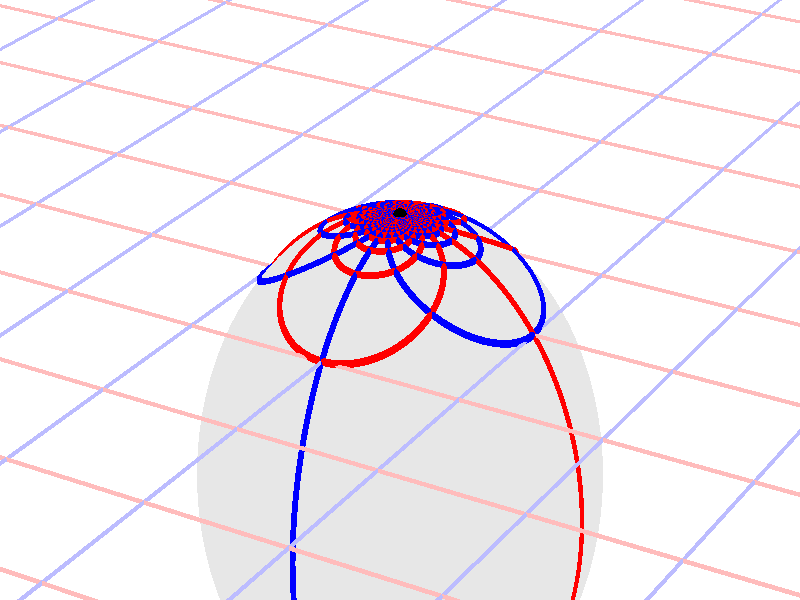 #version 3.7;
global_settings{assumed_gamma 1.0}
camera{perspective location <16.275953626987476496879026, 9.396926207859083390872001, 6.840402866513374036117057> right <0.133333333333333331482962, -0.230940107675850353485814, -0.000000000000000000000000> up <-0.044429719908903583802662, -0.025651510749425152774217, 0.140953893117886280839102> direction <0.813797681349373802639491, 0.469846310392954158441370, 0.342020143325668712908083> sky <-0.296198132726023855010311, -0.171010071662834328698466, 0.939692620785908427905042> look_at <15.462155945638102139128023, 8.927079897466128954874875, 6.498382723187705600764730>}
light_source{<16.275953626987476496879026, 9.396926207859083390872001, 6.840402866513374036117057> rgb<1.0,1.0,1.0>}
background{rgb<1,1,1>}
union{object{sphere{<0.000000000000000000000000, 0.000000000000000000000000, -0.939043687610308541735549>,1.371788266184241322775961} pigment{rgbft<0.8,0.8,0.8,0.2,0.2>}}object{union{cylinder{<-50.000000000000000000000000, 50.000000000000000000000000, 0.000000000000000000000000>,<-50.000000000000000000000000, -50.000000000000000000000000, 0.000000000000000000000000>,0.010000000000000000208167}cylinder{<-49.000000000000000000000000, 50.000000000000000000000000, 0.000000000000000000000000>,<-49.000000000000000000000000, -50.000000000000000000000000, 0.000000000000000000000000>,0.010000000000000000208167}cylinder{<-48.000000000000000000000000, 50.000000000000000000000000, 0.000000000000000000000000>,<-48.000000000000000000000000, -50.000000000000000000000000, 0.000000000000000000000000>,0.010000000000000000208167}cylinder{<-47.000000000000000000000000, 50.000000000000000000000000, 0.000000000000000000000000>,<-47.000000000000000000000000, -50.000000000000000000000000, 0.000000000000000000000000>,0.010000000000000000208167}cylinder{<-46.000000000000000000000000, 50.000000000000000000000000, 0.000000000000000000000000>,<-46.000000000000000000000000, -50.000000000000000000000000, 0.000000000000000000000000>,0.010000000000000000208167}cylinder{<-45.000000000000000000000000, 50.000000000000000000000000, 0.000000000000000000000000>,<-45.000000000000000000000000, -50.000000000000000000000000, 0.000000000000000000000000>,0.010000000000000000208167}cylinder{<-44.000000000000000000000000, 50.000000000000000000000000, 0.000000000000000000000000>,<-44.000000000000000000000000, -50.000000000000000000000000, 0.000000000000000000000000>,0.010000000000000000208167}cylinder{<-43.000000000000000000000000, 50.000000000000000000000000, 0.000000000000000000000000>,<-43.000000000000000000000000, -50.000000000000000000000000, 0.000000000000000000000000>,0.010000000000000000208167}cylinder{<-42.000000000000000000000000, 50.000000000000000000000000, 0.000000000000000000000000>,<-42.000000000000000000000000, -50.000000000000000000000000, 0.000000000000000000000000>,0.010000000000000000208167}cylinder{<-41.000000000000000000000000, 50.000000000000000000000000, 0.000000000000000000000000>,<-41.000000000000000000000000, -50.000000000000000000000000, 0.000000000000000000000000>,0.010000000000000000208167}cylinder{<-40.000000000000000000000000, 50.000000000000000000000000, 0.000000000000000000000000>,<-40.000000000000000000000000, -50.000000000000000000000000, 0.000000000000000000000000>,0.010000000000000000208167}cylinder{<-39.000000000000000000000000, 50.000000000000000000000000, 0.000000000000000000000000>,<-39.000000000000000000000000, -50.000000000000000000000000, 0.000000000000000000000000>,0.010000000000000000208167}cylinder{<-38.000000000000000000000000, 50.000000000000000000000000, 0.000000000000000000000000>,<-38.000000000000000000000000, -50.000000000000000000000000, 0.000000000000000000000000>,0.010000000000000000208167}cylinder{<-37.000000000000000000000000, 50.000000000000000000000000, 0.000000000000000000000000>,<-37.000000000000000000000000, -50.000000000000000000000000, 0.000000000000000000000000>,0.010000000000000000208167}cylinder{<-36.000000000000000000000000, 50.000000000000000000000000, 0.000000000000000000000000>,<-36.000000000000000000000000, -50.000000000000000000000000, 0.000000000000000000000000>,0.010000000000000000208167}cylinder{<-35.000000000000000000000000, 50.000000000000000000000000, 0.000000000000000000000000>,<-35.000000000000000000000000, -50.000000000000000000000000, 0.000000000000000000000000>,0.010000000000000000208167}cylinder{<-34.000000000000000000000000, 50.000000000000000000000000, 0.000000000000000000000000>,<-34.000000000000000000000000, -50.000000000000000000000000, 0.000000000000000000000000>,0.010000000000000000208167}cylinder{<-33.000000000000000000000000, 50.000000000000000000000000, 0.000000000000000000000000>,<-33.000000000000000000000000, -50.000000000000000000000000, 0.000000000000000000000000>,0.010000000000000000208167}cylinder{<-32.000000000000000000000000, 50.000000000000000000000000, 0.000000000000000000000000>,<-32.000000000000000000000000, -50.000000000000000000000000, 0.000000000000000000000000>,0.010000000000000000208167}cylinder{<-31.000000000000000000000000, 50.000000000000000000000000, 0.000000000000000000000000>,<-31.000000000000000000000000, -50.000000000000000000000000, 0.000000000000000000000000>,0.010000000000000000208167}cylinder{<-30.000000000000000000000000, 50.000000000000000000000000, 0.000000000000000000000000>,<-30.000000000000000000000000, -50.000000000000000000000000, 0.000000000000000000000000>,0.010000000000000000208167}cylinder{<-29.000000000000000000000000, 50.000000000000000000000000, 0.000000000000000000000000>,<-29.000000000000000000000000, -50.000000000000000000000000, 0.000000000000000000000000>,0.010000000000000000208167}cylinder{<-28.000000000000000000000000, 50.000000000000000000000000, 0.000000000000000000000000>,<-28.000000000000000000000000, -50.000000000000000000000000, 0.000000000000000000000000>,0.010000000000000000208167}cylinder{<-27.000000000000000000000000, 50.000000000000000000000000, 0.000000000000000000000000>,<-27.000000000000000000000000, -50.000000000000000000000000, 0.000000000000000000000000>,0.010000000000000000208167}cylinder{<-26.000000000000000000000000, 50.000000000000000000000000, 0.000000000000000000000000>,<-26.000000000000000000000000, -50.000000000000000000000000, 0.000000000000000000000000>,0.010000000000000000208167}cylinder{<-25.000000000000000000000000, 50.000000000000000000000000, 0.000000000000000000000000>,<-25.000000000000000000000000, -50.000000000000000000000000, 0.000000000000000000000000>,0.010000000000000000208167}cylinder{<-24.000000000000000000000000, 50.000000000000000000000000, 0.000000000000000000000000>,<-24.000000000000000000000000, -50.000000000000000000000000, 0.000000000000000000000000>,0.010000000000000000208167}cylinder{<-23.000000000000000000000000, 50.000000000000000000000000, 0.000000000000000000000000>,<-23.000000000000000000000000, -50.000000000000000000000000, 0.000000000000000000000000>,0.010000000000000000208167}cylinder{<-22.000000000000000000000000, 50.000000000000000000000000, 0.000000000000000000000000>,<-22.000000000000000000000000, -50.000000000000000000000000, 0.000000000000000000000000>,0.010000000000000000208167}cylinder{<-21.000000000000000000000000, 50.000000000000000000000000, 0.000000000000000000000000>,<-21.000000000000000000000000, -50.000000000000000000000000, 0.000000000000000000000000>,0.010000000000000000208167}cylinder{<-20.000000000000000000000000, 50.000000000000000000000000, 0.000000000000000000000000>,<-20.000000000000000000000000, -50.000000000000000000000000, 0.000000000000000000000000>,0.010000000000000000208167}cylinder{<-19.000000000000000000000000, 50.000000000000000000000000, 0.000000000000000000000000>,<-19.000000000000000000000000, -50.000000000000000000000000, 0.000000000000000000000000>,0.010000000000000000208167}cylinder{<-18.000000000000000000000000, 50.000000000000000000000000, 0.000000000000000000000000>,<-18.000000000000000000000000, -50.000000000000000000000000, 0.000000000000000000000000>,0.010000000000000000208167}cylinder{<-17.000000000000000000000000, 50.000000000000000000000000, 0.000000000000000000000000>,<-17.000000000000000000000000, -50.000000000000000000000000, 0.000000000000000000000000>,0.010000000000000000208167}cylinder{<-16.000000000000000000000000, 50.000000000000000000000000, 0.000000000000000000000000>,<-16.000000000000000000000000, -50.000000000000000000000000, 0.000000000000000000000000>,0.010000000000000000208167}cylinder{<-15.000000000000000000000000, 50.000000000000000000000000, 0.000000000000000000000000>,<-15.000000000000000000000000, -50.000000000000000000000000, 0.000000000000000000000000>,0.010000000000000000208167}cylinder{<-14.000000000000000000000000, 50.000000000000000000000000, 0.000000000000000000000000>,<-14.000000000000000000000000, -50.000000000000000000000000, 0.000000000000000000000000>,0.010000000000000000208167}cylinder{<-13.000000000000000000000000, 50.000000000000000000000000, 0.000000000000000000000000>,<-13.000000000000000000000000, -50.000000000000000000000000, 0.000000000000000000000000>,0.010000000000000000208167}cylinder{<-12.000000000000000000000000, 50.000000000000000000000000, 0.000000000000000000000000>,<-12.000000000000000000000000, -50.000000000000000000000000, 0.000000000000000000000000>,0.010000000000000000208167}cylinder{<-11.000000000000000000000000, 50.000000000000000000000000, 0.000000000000000000000000>,<-11.000000000000000000000000, -50.000000000000000000000000, 0.000000000000000000000000>,0.010000000000000000208167}cylinder{<-10.000000000000000000000000, 50.000000000000000000000000, 0.000000000000000000000000>,<-10.000000000000000000000000, -50.000000000000000000000000, 0.000000000000000000000000>,0.010000000000000000208167}cylinder{<-9.000000000000000000000000, 50.000000000000000000000000, 0.000000000000000000000000>,<-9.000000000000000000000000, -50.000000000000000000000000, 0.000000000000000000000000>,0.010000000000000000208167}cylinder{<-8.000000000000000000000000, 50.000000000000000000000000, 0.000000000000000000000000>,<-8.000000000000000000000000, -50.000000000000000000000000, 0.000000000000000000000000>,0.010000000000000000208167}cylinder{<-7.000000000000000000000000, 50.000000000000000000000000, 0.000000000000000000000000>,<-7.000000000000000000000000, -50.000000000000000000000000, 0.000000000000000000000000>,0.010000000000000000208167}cylinder{<-6.000000000000000000000000, 50.000000000000000000000000, 0.000000000000000000000000>,<-6.000000000000000000000000, -50.000000000000000000000000, 0.000000000000000000000000>,0.010000000000000000208167}cylinder{<-5.000000000000000000000000, 50.000000000000000000000000, 0.000000000000000000000000>,<-5.000000000000000000000000, -50.000000000000000000000000, 0.000000000000000000000000>,0.010000000000000000208167}cylinder{<-4.000000000000000000000000, 50.000000000000000000000000, 0.000000000000000000000000>,<-4.000000000000000000000000, -50.000000000000000000000000, 0.000000000000000000000000>,0.010000000000000000208167}cylinder{<-3.000000000000000000000000, 50.000000000000000000000000, 0.000000000000000000000000>,<-3.000000000000000000000000, -50.000000000000000000000000, 0.000000000000000000000000>,0.010000000000000000208167}cylinder{<-2.000000000000000000000000, 50.000000000000000000000000, 0.000000000000000000000000>,<-2.000000000000000000000000, -50.000000000000000000000000, 0.000000000000000000000000>,0.010000000000000000208167}cylinder{<-1.000000000000000000000000, 50.000000000000000000000000, 0.000000000000000000000000>,<-1.000000000000000000000000, -50.000000000000000000000000, 0.000000000000000000000000>,0.010000000000000000208167}cylinder{<0.000000000000000000000000, 50.000000000000000000000000, 0.000000000000000000000000>,<0.000000000000000000000000, -50.000000000000000000000000, 0.000000000000000000000000>,0.010000000000000000208167}cylinder{<1.000000000000000000000000, 50.000000000000000000000000, 0.000000000000000000000000>,<1.000000000000000000000000, -50.000000000000000000000000, 0.000000000000000000000000>,0.010000000000000000208167}cylinder{<2.000000000000000000000000, 50.000000000000000000000000, 0.000000000000000000000000>,<2.000000000000000000000000, -50.000000000000000000000000, 0.000000000000000000000000>,0.010000000000000000208167}cylinder{<3.000000000000000000000000, 50.000000000000000000000000, 0.000000000000000000000000>,<3.000000000000000000000000, -50.000000000000000000000000, 0.000000000000000000000000>,0.010000000000000000208167}cylinder{<4.000000000000000000000000, 50.000000000000000000000000, 0.000000000000000000000000>,<4.000000000000000000000000, -50.000000000000000000000000, 0.000000000000000000000000>,0.010000000000000000208167}cylinder{<5.000000000000000000000000, 50.000000000000000000000000, 0.000000000000000000000000>,<5.000000000000000000000000, -50.000000000000000000000000, 0.000000000000000000000000>,0.010000000000000000208167}cylinder{<6.000000000000000000000000, 50.000000000000000000000000, 0.000000000000000000000000>,<6.000000000000000000000000, -50.000000000000000000000000, 0.000000000000000000000000>,0.010000000000000000208167}cylinder{<7.000000000000000000000000, 50.000000000000000000000000, 0.000000000000000000000000>,<7.000000000000000000000000, -50.000000000000000000000000, 0.000000000000000000000000>,0.010000000000000000208167}cylinder{<8.000000000000000000000000, 50.000000000000000000000000, 0.000000000000000000000000>,<8.000000000000000000000000, -50.000000000000000000000000, 0.000000000000000000000000>,0.010000000000000000208167}cylinder{<9.000000000000000000000000, 50.000000000000000000000000, 0.000000000000000000000000>,<9.000000000000000000000000, -50.000000000000000000000000, 0.000000000000000000000000>,0.010000000000000000208167}cylinder{<10.000000000000000000000000, 50.000000000000000000000000, 0.000000000000000000000000>,<10.000000000000000000000000, -50.000000000000000000000000, 0.000000000000000000000000>,0.010000000000000000208167}cylinder{<11.000000000000000000000000, 50.000000000000000000000000, 0.000000000000000000000000>,<11.000000000000000000000000, -50.000000000000000000000000, 0.000000000000000000000000>,0.010000000000000000208167}cylinder{<12.000000000000000000000000, 50.000000000000000000000000, 0.000000000000000000000000>,<12.000000000000000000000000, -50.000000000000000000000000, 0.000000000000000000000000>,0.010000000000000000208167}cylinder{<13.000000000000000000000000, 50.000000000000000000000000, 0.000000000000000000000000>,<13.000000000000000000000000, -50.000000000000000000000000, 0.000000000000000000000000>,0.010000000000000000208167}cylinder{<14.000000000000000000000000, 50.000000000000000000000000, 0.000000000000000000000000>,<14.000000000000000000000000, -50.000000000000000000000000, 0.000000000000000000000000>,0.010000000000000000208167}cylinder{<15.000000000000000000000000, 50.000000000000000000000000, 0.000000000000000000000000>,<15.000000000000000000000000, -50.000000000000000000000000, 0.000000000000000000000000>,0.010000000000000000208167}cylinder{<16.000000000000000000000000, 50.000000000000000000000000, 0.000000000000000000000000>,<16.000000000000000000000000, -50.000000000000000000000000, 0.000000000000000000000000>,0.010000000000000000208167}cylinder{<17.000000000000000000000000, 50.000000000000000000000000, 0.000000000000000000000000>,<17.000000000000000000000000, -50.000000000000000000000000, 0.000000000000000000000000>,0.010000000000000000208167}cylinder{<18.000000000000000000000000, 50.000000000000000000000000, 0.000000000000000000000000>,<18.000000000000000000000000, -50.000000000000000000000000, 0.000000000000000000000000>,0.010000000000000000208167}cylinder{<19.000000000000000000000000, 50.000000000000000000000000, 0.000000000000000000000000>,<19.000000000000000000000000, -50.000000000000000000000000, 0.000000000000000000000000>,0.010000000000000000208167}cylinder{<20.000000000000000000000000, 50.000000000000000000000000, 0.000000000000000000000000>,<20.000000000000000000000000, -50.000000000000000000000000, 0.000000000000000000000000>,0.010000000000000000208167}cylinder{<21.000000000000000000000000, 50.000000000000000000000000, 0.000000000000000000000000>,<21.000000000000000000000000, -50.000000000000000000000000, 0.000000000000000000000000>,0.010000000000000000208167}cylinder{<22.000000000000000000000000, 50.000000000000000000000000, 0.000000000000000000000000>,<22.000000000000000000000000, -50.000000000000000000000000, 0.000000000000000000000000>,0.010000000000000000208167}cylinder{<23.000000000000000000000000, 50.000000000000000000000000, 0.000000000000000000000000>,<23.000000000000000000000000, -50.000000000000000000000000, 0.000000000000000000000000>,0.010000000000000000208167}cylinder{<24.000000000000000000000000, 50.000000000000000000000000, 0.000000000000000000000000>,<24.000000000000000000000000, -50.000000000000000000000000, 0.000000000000000000000000>,0.010000000000000000208167}cylinder{<25.000000000000000000000000, 50.000000000000000000000000, 0.000000000000000000000000>,<25.000000000000000000000000, -50.000000000000000000000000, 0.000000000000000000000000>,0.010000000000000000208167}cylinder{<26.000000000000000000000000, 50.000000000000000000000000, 0.000000000000000000000000>,<26.000000000000000000000000, -50.000000000000000000000000, 0.000000000000000000000000>,0.010000000000000000208167}cylinder{<27.000000000000000000000000, 50.000000000000000000000000, 0.000000000000000000000000>,<27.000000000000000000000000, -50.000000000000000000000000, 0.000000000000000000000000>,0.010000000000000000208167}cylinder{<28.000000000000000000000000, 50.000000000000000000000000, 0.000000000000000000000000>,<28.000000000000000000000000, -50.000000000000000000000000, 0.000000000000000000000000>,0.010000000000000000208167}cylinder{<29.000000000000000000000000, 50.000000000000000000000000, 0.000000000000000000000000>,<29.000000000000000000000000, -50.000000000000000000000000, 0.000000000000000000000000>,0.010000000000000000208167}cylinder{<30.000000000000000000000000, 50.000000000000000000000000, 0.000000000000000000000000>,<30.000000000000000000000000, -50.000000000000000000000000, 0.000000000000000000000000>,0.010000000000000000208167}cylinder{<31.000000000000000000000000, 50.000000000000000000000000, 0.000000000000000000000000>,<31.000000000000000000000000, -50.000000000000000000000000, 0.000000000000000000000000>,0.010000000000000000208167}cylinder{<32.000000000000000000000000, 50.000000000000000000000000, 0.000000000000000000000000>,<32.000000000000000000000000, -50.000000000000000000000000, 0.000000000000000000000000>,0.010000000000000000208167}cylinder{<33.000000000000000000000000, 50.000000000000000000000000, 0.000000000000000000000000>,<33.000000000000000000000000, -50.000000000000000000000000, 0.000000000000000000000000>,0.010000000000000000208167}cylinder{<34.000000000000000000000000, 50.000000000000000000000000, 0.000000000000000000000000>,<34.000000000000000000000000, -50.000000000000000000000000, 0.000000000000000000000000>,0.010000000000000000208167}cylinder{<35.000000000000000000000000, 50.000000000000000000000000, 0.000000000000000000000000>,<35.000000000000000000000000, -50.000000000000000000000000, 0.000000000000000000000000>,0.010000000000000000208167}cylinder{<36.000000000000000000000000, 50.000000000000000000000000, 0.000000000000000000000000>,<36.000000000000000000000000, -50.000000000000000000000000, 0.000000000000000000000000>,0.010000000000000000208167}cylinder{<37.000000000000000000000000, 50.000000000000000000000000, 0.000000000000000000000000>,<37.000000000000000000000000, -50.000000000000000000000000, 0.000000000000000000000000>,0.010000000000000000208167}cylinder{<38.000000000000000000000000, 50.000000000000000000000000, 0.000000000000000000000000>,<38.000000000000000000000000, -50.000000000000000000000000, 0.000000000000000000000000>,0.010000000000000000208167}cylinder{<39.000000000000000000000000, 50.000000000000000000000000, 0.000000000000000000000000>,<39.000000000000000000000000, -50.000000000000000000000000, 0.000000000000000000000000>,0.010000000000000000208167}cylinder{<40.000000000000000000000000, 50.000000000000000000000000, 0.000000000000000000000000>,<40.000000000000000000000000, -50.000000000000000000000000, 0.000000000000000000000000>,0.010000000000000000208167}cylinder{<41.000000000000000000000000, 50.000000000000000000000000, 0.000000000000000000000000>,<41.000000000000000000000000, -50.000000000000000000000000, 0.000000000000000000000000>,0.010000000000000000208167}cylinder{<42.000000000000000000000000, 50.000000000000000000000000, 0.000000000000000000000000>,<42.000000000000000000000000, -50.000000000000000000000000, 0.000000000000000000000000>,0.010000000000000000208167}cylinder{<43.000000000000000000000000, 50.000000000000000000000000, 0.000000000000000000000000>,<43.000000000000000000000000, -50.000000000000000000000000, 0.000000000000000000000000>,0.010000000000000000208167}cylinder{<44.000000000000000000000000, 50.000000000000000000000000, 0.000000000000000000000000>,<44.000000000000000000000000, -50.000000000000000000000000, 0.000000000000000000000000>,0.010000000000000000208167}cylinder{<45.000000000000000000000000, 50.000000000000000000000000, 0.000000000000000000000000>,<45.000000000000000000000000, -50.000000000000000000000000, 0.000000000000000000000000>,0.010000000000000000208167}cylinder{<46.000000000000000000000000, 50.000000000000000000000000, 0.000000000000000000000000>,<46.000000000000000000000000, -50.000000000000000000000000, 0.000000000000000000000000>,0.010000000000000000208167}cylinder{<47.000000000000000000000000, 50.000000000000000000000000, 0.000000000000000000000000>,<47.000000000000000000000000, -50.000000000000000000000000, 0.000000000000000000000000>,0.010000000000000000208167}cylinder{<48.000000000000000000000000, 50.000000000000000000000000, 0.000000000000000000000000>,<48.000000000000000000000000, -50.000000000000000000000000, 0.000000000000000000000000>,0.010000000000000000208167}cylinder{<49.000000000000000000000000, 50.000000000000000000000000, 0.000000000000000000000000>,<49.000000000000000000000000, -50.000000000000000000000000, 0.000000000000000000000000>,0.010000000000000000208167}cylinder{<50.000000000000000000000000, 50.000000000000000000000000, 0.000000000000000000000000>,<50.000000000000000000000000, -50.000000000000000000000000, 0.000000000000000000000000>,0.010000000000000000208167}} pigment{rgb<1.0,0.5,0.5>}}object{union{cylinder{<50.000000000000000000000000, -50.000000000000000000000000, 0.000000000000000000000000>,<-50.000000000000000000000000, -50.000000000000000000000000, 0.000000000000000000000000>,0.010000000000000000208167}cylinder{<50.000000000000000000000000, -49.000000000000000000000000, 0.000000000000000000000000>,<-50.000000000000000000000000, -49.000000000000000000000000, 0.000000000000000000000000>,0.010000000000000000208167}cylinder{<50.000000000000000000000000, -48.000000000000000000000000, 0.000000000000000000000000>,<-50.000000000000000000000000, -48.000000000000000000000000, 0.000000000000000000000000>,0.010000000000000000208167}cylinder{<50.000000000000000000000000, -47.000000000000000000000000, 0.000000000000000000000000>,<-50.000000000000000000000000, -47.000000000000000000000000, 0.000000000000000000000000>,0.010000000000000000208167}cylinder{<50.000000000000000000000000, -46.000000000000000000000000, 0.000000000000000000000000>,<-50.000000000000000000000000, -46.000000000000000000000000, 0.000000000000000000000000>,0.010000000000000000208167}cylinder{<50.000000000000000000000000, -45.000000000000000000000000, 0.000000000000000000000000>,<-50.000000000000000000000000, -45.000000000000000000000000, 0.000000000000000000000000>,0.010000000000000000208167}cylinder{<50.000000000000000000000000, -44.000000000000000000000000, 0.000000000000000000000000>,<-50.000000000000000000000000, -44.000000000000000000000000, 0.000000000000000000000000>,0.010000000000000000208167}cylinder{<50.000000000000000000000000, -43.000000000000000000000000, 0.000000000000000000000000>,<-50.000000000000000000000000, -43.000000000000000000000000, 0.000000000000000000000000>,0.010000000000000000208167}cylinder{<50.000000000000000000000000, -42.000000000000000000000000, 0.000000000000000000000000>,<-50.000000000000000000000000, -42.000000000000000000000000, 0.000000000000000000000000>,0.010000000000000000208167}cylinder{<50.000000000000000000000000, -41.000000000000000000000000, 0.000000000000000000000000>,<-50.000000000000000000000000, -41.000000000000000000000000, 0.000000000000000000000000>,0.010000000000000000208167}cylinder{<50.000000000000000000000000, -40.000000000000000000000000, 0.000000000000000000000000>,<-50.000000000000000000000000, -40.000000000000000000000000, 0.000000000000000000000000>,0.010000000000000000208167}cylinder{<50.000000000000000000000000, -39.000000000000000000000000, 0.000000000000000000000000>,<-50.000000000000000000000000, -39.000000000000000000000000, 0.000000000000000000000000>,0.010000000000000000208167}cylinder{<50.000000000000000000000000, -38.000000000000000000000000, 0.000000000000000000000000>,<-50.000000000000000000000000, -38.000000000000000000000000, 0.000000000000000000000000>,0.010000000000000000208167}cylinder{<50.000000000000000000000000, -37.000000000000000000000000, 0.000000000000000000000000>,<-50.000000000000000000000000, -37.000000000000000000000000, 0.000000000000000000000000>,0.010000000000000000208167}cylinder{<50.000000000000000000000000, -36.000000000000000000000000, 0.000000000000000000000000>,<-50.000000000000000000000000, -36.000000000000000000000000, 0.000000000000000000000000>,0.010000000000000000208167}cylinder{<50.000000000000000000000000, -35.000000000000000000000000, 0.000000000000000000000000>,<-50.000000000000000000000000, -35.000000000000000000000000, 0.000000000000000000000000>,0.010000000000000000208167}cylinder{<50.000000000000000000000000, -34.000000000000000000000000, 0.000000000000000000000000>,<-50.000000000000000000000000, -34.000000000000000000000000, 0.000000000000000000000000>,0.010000000000000000208167}cylinder{<50.000000000000000000000000, -33.000000000000000000000000, 0.000000000000000000000000>,<-50.000000000000000000000000, -33.000000000000000000000000, 0.000000000000000000000000>,0.010000000000000000208167}cylinder{<50.000000000000000000000000, -32.000000000000000000000000, 0.000000000000000000000000>,<-50.000000000000000000000000, -32.000000000000000000000000, 0.000000000000000000000000>,0.010000000000000000208167}cylinder{<50.000000000000000000000000, -31.000000000000000000000000, 0.000000000000000000000000>,<-50.000000000000000000000000, -31.000000000000000000000000, 0.000000000000000000000000>,0.010000000000000000208167}cylinder{<50.000000000000000000000000, -30.000000000000000000000000, 0.000000000000000000000000>,<-50.000000000000000000000000, -30.000000000000000000000000, 0.000000000000000000000000>,0.010000000000000000208167}cylinder{<50.000000000000000000000000, -29.000000000000000000000000, 0.000000000000000000000000>,<-50.000000000000000000000000, -29.000000000000000000000000, 0.000000000000000000000000>,0.010000000000000000208167}cylinder{<50.000000000000000000000000, -28.000000000000000000000000, 0.000000000000000000000000>,<-50.000000000000000000000000, -28.000000000000000000000000, 0.000000000000000000000000>,0.010000000000000000208167}cylinder{<50.000000000000000000000000, -27.000000000000000000000000, 0.000000000000000000000000>,<-50.000000000000000000000000, -27.000000000000000000000000, 0.000000000000000000000000>,0.010000000000000000208167}cylinder{<50.000000000000000000000000, -26.000000000000000000000000, 0.000000000000000000000000>,<-50.000000000000000000000000, -26.000000000000000000000000, 0.000000000000000000000000>,0.010000000000000000208167}cylinder{<50.000000000000000000000000, -25.000000000000000000000000, 0.000000000000000000000000>,<-50.000000000000000000000000, -25.000000000000000000000000, 0.000000000000000000000000>,0.010000000000000000208167}cylinder{<50.000000000000000000000000, -24.000000000000000000000000, 0.000000000000000000000000>,<-50.000000000000000000000000, -24.000000000000000000000000, 0.000000000000000000000000>,0.010000000000000000208167}cylinder{<50.000000000000000000000000, -23.000000000000000000000000, 0.000000000000000000000000>,<-50.000000000000000000000000, -23.000000000000000000000000, 0.000000000000000000000000>,0.010000000000000000208167}cylinder{<50.000000000000000000000000, -22.000000000000000000000000, 0.000000000000000000000000>,<-50.000000000000000000000000, -22.000000000000000000000000, 0.000000000000000000000000>,0.010000000000000000208167}cylinder{<50.000000000000000000000000, -21.000000000000000000000000, 0.000000000000000000000000>,<-50.000000000000000000000000, -21.000000000000000000000000, 0.000000000000000000000000>,0.010000000000000000208167}cylinder{<50.000000000000000000000000, -20.000000000000000000000000, 0.000000000000000000000000>,<-50.000000000000000000000000, -20.000000000000000000000000, 0.000000000000000000000000>,0.010000000000000000208167}cylinder{<50.000000000000000000000000, -19.000000000000000000000000, 0.000000000000000000000000>,<-50.000000000000000000000000, -19.000000000000000000000000, 0.000000000000000000000000>,0.010000000000000000208167}cylinder{<50.000000000000000000000000, -18.000000000000000000000000, 0.000000000000000000000000>,<-50.000000000000000000000000, -18.000000000000000000000000, 0.000000000000000000000000>,0.010000000000000000208167}cylinder{<50.000000000000000000000000, -17.000000000000000000000000, 0.000000000000000000000000>,<-50.000000000000000000000000, -17.000000000000000000000000, 0.000000000000000000000000>,0.010000000000000000208167}cylinder{<50.000000000000000000000000, -16.000000000000000000000000, 0.000000000000000000000000>,<-50.000000000000000000000000, -16.000000000000000000000000, 0.000000000000000000000000>,0.010000000000000000208167}cylinder{<50.000000000000000000000000, -15.000000000000000000000000, 0.000000000000000000000000>,<-50.000000000000000000000000, -15.000000000000000000000000, 0.000000000000000000000000>,0.010000000000000000208167}cylinder{<50.000000000000000000000000, -14.000000000000000000000000, 0.000000000000000000000000>,<-50.000000000000000000000000, -14.000000000000000000000000, 0.000000000000000000000000>,0.010000000000000000208167}cylinder{<50.000000000000000000000000, -13.000000000000000000000000, 0.000000000000000000000000>,<-50.000000000000000000000000, -13.000000000000000000000000, 0.000000000000000000000000>,0.010000000000000000208167}cylinder{<50.000000000000000000000000, -12.000000000000000000000000, 0.000000000000000000000000>,<-50.000000000000000000000000, -12.000000000000000000000000, 0.000000000000000000000000>,0.010000000000000000208167}cylinder{<50.000000000000000000000000, -11.000000000000000000000000, 0.000000000000000000000000>,<-50.000000000000000000000000, -11.000000000000000000000000, 0.000000000000000000000000>,0.010000000000000000208167}cylinder{<50.000000000000000000000000, -10.000000000000000000000000, 0.000000000000000000000000>,<-50.000000000000000000000000, -10.000000000000000000000000, 0.000000000000000000000000>,0.010000000000000000208167}cylinder{<50.000000000000000000000000, -9.000000000000000000000000, 0.000000000000000000000000>,<-50.000000000000000000000000, -9.000000000000000000000000, 0.000000000000000000000000>,0.010000000000000000208167}cylinder{<50.000000000000000000000000, -8.000000000000000000000000, 0.000000000000000000000000>,<-50.000000000000000000000000, -8.000000000000000000000000, 0.000000000000000000000000>,0.010000000000000000208167}cylinder{<50.000000000000000000000000, -7.000000000000000000000000, 0.000000000000000000000000>,<-50.000000000000000000000000, -7.000000000000000000000000, 0.000000000000000000000000>,0.010000000000000000208167}cylinder{<50.000000000000000000000000, -6.000000000000000000000000, 0.000000000000000000000000>,<-50.000000000000000000000000, -6.000000000000000000000000, 0.000000000000000000000000>,0.010000000000000000208167}cylinder{<50.000000000000000000000000, -5.000000000000000000000000, 0.000000000000000000000000>,<-50.000000000000000000000000, -5.000000000000000000000000, 0.000000000000000000000000>,0.010000000000000000208167}cylinder{<50.000000000000000000000000, -4.000000000000000000000000, 0.000000000000000000000000>,<-50.000000000000000000000000, -4.000000000000000000000000, 0.000000000000000000000000>,0.010000000000000000208167}cylinder{<50.000000000000000000000000, -3.000000000000000000000000, 0.000000000000000000000000>,<-50.000000000000000000000000, -3.000000000000000000000000, 0.000000000000000000000000>,0.010000000000000000208167}cylinder{<50.000000000000000000000000, -2.000000000000000000000000, 0.000000000000000000000000>,<-50.000000000000000000000000, -2.000000000000000000000000, 0.000000000000000000000000>,0.010000000000000000208167}cylinder{<50.000000000000000000000000, -1.000000000000000000000000, 0.000000000000000000000000>,<-50.000000000000000000000000, -1.000000000000000000000000, 0.000000000000000000000000>,0.010000000000000000208167}cylinder{<50.000000000000000000000000, 0.000000000000000000000000, 0.000000000000000000000000>,<-50.000000000000000000000000, 0.000000000000000000000000, 0.000000000000000000000000>,0.010000000000000000208167}cylinder{<50.000000000000000000000000, 1.000000000000000000000000, 0.000000000000000000000000>,<-50.000000000000000000000000, 1.000000000000000000000000, 0.000000000000000000000000>,0.010000000000000000208167}cylinder{<50.000000000000000000000000, 2.000000000000000000000000, 0.000000000000000000000000>,<-50.000000000000000000000000, 2.000000000000000000000000, 0.000000000000000000000000>,0.010000000000000000208167}cylinder{<50.000000000000000000000000, 3.000000000000000000000000, 0.000000000000000000000000>,<-50.000000000000000000000000, 3.000000000000000000000000, 0.000000000000000000000000>,0.010000000000000000208167}cylinder{<50.000000000000000000000000, 4.000000000000000000000000, 0.000000000000000000000000>,<-50.000000000000000000000000, 4.000000000000000000000000, 0.000000000000000000000000>,0.010000000000000000208167}cylinder{<50.000000000000000000000000, 5.000000000000000000000000, 0.000000000000000000000000>,<-50.000000000000000000000000, 5.000000000000000000000000, 0.000000000000000000000000>,0.010000000000000000208167}cylinder{<50.000000000000000000000000, 6.000000000000000000000000, 0.000000000000000000000000>,<-50.000000000000000000000000, 6.000000000000000000000000, 0.000000000000000000000000>,0.010000000000000000208167}cylinder{<50.000000000000000000000000, 7.000000000000000000000000, 0.000000000000000000000000>,<-50.000000000000000000000000, 7.000000000000000000000000, 0.000000000000000000000000>,0.010000000000000000208167}cylinder{<50.000000000000000000000000, 8.000000000000000000000000, 0.000000000000000000000000>,<-50.000000000000000000000000, 8.000000000000000000000000, 0.000000000000000000000000>,0.010000000000000000208167}cylinder{<50.000000000000000000000000, 9.000000000000000000000000, 0.000000000000000000000000>,<-50.000000000000000000000000, 9.000000000000000000000000, 0.000000000000000000000000>,0.010000000000000000208167}cylinder{<50.000000000000000000000000, 10.000000000000000000000000, 0.000000000000000000000000>,<-50.000000000000000000000000, 10.000000000000000000000000, 0.000000000000000000000000>,0.010000000000000000208167}cylinder{<50.000000000000000000000000, 11.000000000000000000000000, 0.000000000000000000000000>,<-50.000000000000000000000000, 11.000000000000000000000000, 0.000000000000000000000000>,0.010000000000000000208167}cylinder{<50.000000000000000000000000, 12.000000000000000000000000, 0.000000000000000000000000>,<-50.000000000000000000000000, 12.000000000000000000000000, 0.000000000000000000000000>,0.010000000000000000208167}cylinder{<50.000000000000000000000000, 13.000000000000000000000000, 0.000000000000000000000000>,<-50.000000000000000000000000, 13.000000000000000000000000, 0.000000000000000000000000>,0.010000000000000000208167}cylinder{<50.000000000000000000000000, 14.000000000000000000000000, 0.000000000000000000000000>,<-50.000000000000000000000000, 14.000000000000000000000000, 0.000000000000000000000000>,0.010000000000000000208167}cylinder{<50.000000000000000000000000, 15.000000000000000000000000, 0.000000000000000000000000>,<-50.000000000000000000000000, 15.000000000000000000000000, 0.000000000000000000000000>,0.010000000000000000208167}cylinder{<50.000000000000000000000000, 16.000000000000000000000000, 0.000000000000000000000000>,<-50.000000000000000000000000, 16.000000000000000000000000, 0.000000000000000000000000>,0.010000000000000000208167}cylinder{<50.000000000000000000000000, 17.000000000000000000000000, 0.000000000000000000000000>,<-50.000000000000000000000000, 17.000000000000000000000000, 0.000000000000000000000000>,0.010000000000000000208167}cylinder{<50.000000000000000000000000, 18.000000000000000000000000, 0.000000000000000000000000>,<-50.000000000000000000000000, 18.000000000000000000000000, 0.000000000000000000000000>,0.010000000000000000208167}cylinder{<50.000000000000000000000000, 19.000000000000000000000000, 0.000000000000000000000000>,<-50.000000000000000000000000, 19.000000000000000000000000, 0.000000000000000000000000>,0.010000000000000000208167}cylinder{<50.000000000000000000000000, 20.000000000000000000000000, 0.000000000000000000000000>,<-50.000000000000000000000000, 20.000000000000000000000000, 0.000000000000000000000000>,0.010000000000000000208167}cylinder{<50.000000000000000000000000, 21.000000000000000000000000, 0.000000000000000000000000>,<-50.000000000000000000000000, 21.000000000000000000000000, 0.000000000000000000000000>,0.010000000000000000208167}cylinder{<50.000000000000000000000000, 22.000000000000000000000000, 0.000000000000000000000000>,<-50.000000000000000000000000, 22.000000000000000000000000, 0.000000000000000000000000>,0.010000000000000000208167}cylinder{<50.000000000000000000000000, 23.000000000000000000000000, 0.000000000000000000000000>,<-50.000000000000000000000000, 23.000000000000000000000000, 0.000000000000000000000000>,0.010000000000000000208167}cylinder{<50.000000000000000000000000, 24.000000000000000000000000, 0.000000000000000000000000>,<-50.000000000000000000000000, 24.000000000000000000000000, 0.000000000000000000000000>,0.010000000000000000208167}cylinder{<50.000000000000000000000000, 25.000000000000000000000000, 0.000000000000000000000000>,<-50.000000000000000000000000, 25.000000000000000000000000, 0.000000000000000000000000>,0.010000000000000000208167}cylinder{<50.000000000000000000000000, 26.000000000000000000000000, 0.000000000000000000000000>,<-50.000000000000000000000000, 26.000000000000000000000000, 0.000000000000000000000000>,0.010000000000000000208167}cylinder{<50.000000000000000000000000, 27.000000000000000000000000, 0.000000000000000000000000>,<-50.000000000000000000000000, 27.000000000000000000000000, 0.000000000000000000000000>,0.010000000000000000208167}cylinder{<50.000000000000000000000000, 28.000000000000000000000000, 0.000000000000000000000000>,<-50.000000000000000000000000, 28.000000000000000000000000, 0.000000000000000000000000>,0.010000000000000000208167}cylinder{<50.000000000000000000000000, 29.000000000000000000000000, 0.000000000000000000000000>,<-50.000000000000000000000000, 29.000000000000000000000000, 0.000000000000000000000000>,0.010000000000000000208167}cylinder{<50.000000000000000000000000, 30.000000000000000000000000, 0.000000000000000000000000>,<-50.000000000000000000000000, 30.000000000000000000000000, 0.000000000000000000000000>,0.010000000000000000208167}cylinder{<50.000000000000000000000000, 31.000000000000000000000000, 0.000000000000000000000000>,<-50.000000000000000000000000, 31.000000000000000000000000, 0.000000000000000000000000>,0.010000000000000000208167}cylinder{<50.000000000000000000000000, 32.000000000000000000000000, 0.000000000000000000000000>,<-50.000000000000000000000000, 32.000000000000000000000000, 0.000000000000000000000000>,0.010000000000000000208167}cylinder{<50.000000000000000000000000, 33.000000000000000000000000, 0.000000000000000000000000>,<-50.000000000000000000000000, 33.000000000000000000000000, 0.000000000000000000000000>,0.010000000000000000208167}cylinder{<50.000000000000000000000000, 34.000000000000000000000000, 0.000000000000000000000000>,<-50.000000000000000000000000, 34.000000000000000000000000, 0.000000000000000000000000>,0.010000000000000000208167}cylinder{<50.000000000000000000000000, 35.000000000000000000000000, 0.000000000000000000000000>,<-50.000000000000000000000000, 35.000000000000000000000000, 0.000000000000000000000000>,0.010000000000000000208167}cylinder{<50.000000000000000000000000, 36.000000000000000000000000, 0.000000000000000000000000>,<-50.000000000000000000000000, 36.000000000000000000000000, 0.000000000000000000000000>,0.010000000000000000208167}cylinder{<50.000000000000000000000000, 37.000000000000000000000000, 0.000000000000000000000000>,<-50.000000000000000000000000, 37.000000000000000000000000, 0.000000000000000000000000>,0.010000000000000000208167}cylinder{<50.000000000000000000000000, 38.000000000000000000000000, 0.000000000000000000000000>,<-50.000000000000000000000000, 38.000000000000000000000000, 0.000000000000000000000000>,0.010000000000000000208167}cylinder{<50.000000000000000000000000, 39.000000000000000000000000, 0.000000000000000000000000>,<-50.000000000000000000000000, 39.000000000000000000000000, 0.000000000000000000000000>,0.010000000000000000208167}cylinder{<50.000000000000000000000000, 40.000000000000000000000000, 0.000000000000000000000000>,<-50.000000000000000000000000, 40.000000000000000000000000, 0.000000000000000000000000>,0.010000000000000000208167}cylinder{<50.000000000000000000000000, 41.000000000000000000000000, 0.000000000000000000000000>,<-50.000000000000000000000000, 41.000000000000000000000000, 0.000000000000000000000000>,0.010000000000000000208167}cylinder{<50.000000000000000000000000, 42.000000000000000000000000, 0.000000000000000000000000>,<-50.000000000000000000000000, 42.000000000000000000000000, 0.000000000000000000000000>,0.010000000000000000208167}cylinder{<50.000000000000000000000000, 43.000000000000000000000000, 0.000000000000000000000000>,<-50.000000000000000000000000, 43.000000000000000000000000, 0.000000000000000000000000>,0.010000000000000000208167}cylinder{<50.000000000000000000000000, 44.000000000000000000000000, 0.000000000000000000000000>,<-50.000000000000000000000000, 44.000000000000000000000000, 0.000000000000000000000000>,0.010000000000000000208167}cylinder{<50.000000000000000000000000, 45.000000000000000000000000, 0.000000000000000000000000>,<-50.000000000000000000000000, 45.000000000000000000000000, 0.000000000000000000000000>,0.010000000000000000208167}cylinder{<50.000000000000000000000000, 46.000000000000000000000000, 0.000000000000000000000000>,<-50.000000000000000000000000, 46.000000000000000000000000, 0.000000000000000000000000>,0.010000000000000000208167}cylinder{<50.000000000000000000000000, 47.000000000000000000000000, 0.000000000000000000000000>,<-50.000000000000000000000000, 47.000000000000000000000000, 0.000000000000000000000000>,0.010000000000000000208167}cylinder{<50.000000000000000000000000, 48.000000000000000000000000, 0.000000000000000000000000>,<-50.000000000000000000000000, 48.000000000000000000000000, 0.000000000000000000000000>,0.010000000000000000208167}cylinder{<50.000000000000000000000000, 49.000000000000000000000000, 0.000000000000000000000000>,<-50.000000000000000000000000, 49.000000000000000000000000, 0.000000000000000000000000>,0.010000000000000000208167}cylinder{<50.000000000000000000000000, 50.000000000000000000000000, 0.000000000000000000000000>,<-50.000000000000000000000000, 50.000000000000000000000000, 0.000000000000000000000000>,0.010000000000000000208167}} pigment{rgb<0.5,0.5,1.0>}}sphere{<0.000000000000000000000000, 0.000000000000000000000000, 0.432744578573932558995807>,0.050000000000000002775558}object{union{object{torus{0.011872234053572686823808,0.020000000000000000416334} matrix <0.999962548530137884661428, -0.000000000000000000000000, 0.008654567413323564772920, 0.008654567413323564772920, 0.000000000000000000000000, -0.999962548530137884661428, 0.000000000000000000000000, 1.000000000000000000000000, 0.000000000000000000000000, -0.011871789420969116116145, 0.000000000000000000000000, 0.432641829523546850300164>}object{torus{0.012114505837252769956947,0.020000000000000000416334} matrix <0.999961004390580887601914, -0.000000000000000000000000, 0.008831177621397113403079, 0.008831177621397113403079, 0.000000000000000000000000, -0.999961004390580887601914, 0.000000000000000000000000, 1.000000000000000000000000, 0.000000000000000000000000, -0.012114033424719825027260, 0.000000000000000000000000, 0.432637593221153027300829>}object{torus{0.012366871072726723715385,0.020000000000000000416334} matrix <0.999959362748322866387696, -0.000000000000000000000000, 0.009015145698672162241638, 0.009015145698672162241638, 0.000000000000000000000000, -0.999959362748322866387696, 0.000000000000000000000000, 1.000000000000000000000000, 0.000000000000000000000000, -0.012366368517081654382350, 0.000000000000000000000000, 0.432633089429647899049058>}object{torus{0.012629973916975843414856,0.020000000000000000416334} matrix <0.999957615218489692665571, -0.000000000000000000000000, 0.009206941215788825780275, 0.009206941215788825780275, 0.000000000000000000000000, -0.999957615218489692665571, 0.000000000000000000000000, 1.000000000000000000000000, 0.000000000000000000000000, -0.012629438598296733112236, 0.000000000000000000000000, 0.432628295146677943616709>}object{torus{0.012904514528744335383204,0.020000000000000000416334} matrix <0.999955752494849581246683, -0.000000000000000000000000, 0.009407074596249722850394, 0.009407074596249722850394, 0.000000000000000000000000, -0.999955752494849581246683, 0.000000000000000000000000, 1.000000000000000000000000, 0.000000000000000000000000, -0.012903943536167476052734, 0.000000000000000000000000, 0.432623184843605124161314>}object{torus{0.013191255289302230430115,0.020000000000000000416334} matrix <0.999953764226565899875254, -0.000000000000000000000000, 0.009616101555285668303630, 0.009616101555285668303630, 0.000000000000000000000000, -0.999953764226565899875254, 0.000000000000000000000000, 1.000000000000000000000000, 0.000000000000000000000000, -0.013190645381401088637174, 0.000000000000000000000000, 0.432617730123294463862038>}object{torus{0.013491027871287083333973,0.020000000000000000416334} matrix <0.999951638872605741426014, -0.000000000000000000000000, 0.009834628411393575228572, 0.009834628411393575228572, 0.000000000000000000000000, -0.999951638872605741426014, 0.000000000000000000000000, 1.000000000000000000000000, 0.000000000000000000000000, -0.013490375429944526791681, 0.000000000000000000000000, 0.432611899327656201919012>}object{torus{0.013804741293454414127750,0.020000000000000000416334} matrix <0.999949363535268642699805, -0.000000000000000000000000, 0.010063317813288705920849, 0.010063317813288705920849, 0.000000000000000000000000, -0.999949363535268642699805, 0.000000000000000000000000, 1.000000000000000000000000, 0.000000000000000000000000, -0.013804042270169514239342, 0.000000000000000000000000, 0.432605657075049832016589>}object{torus{0.014133391125905378493677,0.020000000000000000416334} matrix <0.999946923763843975585530, -0.000000000000000000000000, 0.010302895477744654015306, 0.010302895477744654015306, 0.000000000000000000000000, -0.999946923763843975585530, 0.000000000000000000000000, 1.000000000000000000000000, 0.000000000000000000000000, -0.014132640978680388599287, 0.000000000000000000000000, 0.432598963722336971038374>}object{torus{0.014478070041605358916903,0.020000000000000000416334} matrix <0.999944303323881733547296, -0.000000000000000000000000, 0.010554157953952666634811, 0.010554157953952666634811, 0.000000000000000000000000, -0.999944303323881733547296, 0.000000000000000000000000, 1.000000000000000000000000, 0.000000000000000000000000, -0.014477263661213926257409, 0.000000000000000000000000, 0.432591774735846923416460>}object{torus{0.014839979950407002767809,0.020000000000000000416334} matrix <0.999941483927164864731196, -0.000000000000000000000000, 0.010817981398561774680767, 0.010817981398561774680767, 0.000000000000000000000000, -0.999941483927164864731196, 0.000000000000000000000000, 1.000000000000000000000000, 0.000000000000000000000000, -0.014839111573042389896626, 0.000000000000000000000000, 0.432584039946786014230184>}object{torus{0.015220445998796350295379,0.020000000000000000416334} matrix <0.999938444911437351869665, -0.000000000000000000000000, 0.011095331815525499505326, 0.011095331815525499505326, 0.000000000000000000000000, -0.999938444911437351869665, 0.000000000000000000000000, 1.000000000000000000000000, 0.000000000000000000000000, -0.015219509102895071792072, 0.000000000000000000000000, 0.432575702675057238710821>}object{torus{0.015620932779387459651832,0.020000000000000000416334} matrix <0.999935162860985382593526, -0.000000000000000000000000, 0.011387276855098811198519, 0.011387276855098811198519, 0.000000000000000000000000, -0.999935162860985382593526, 0.000000000000000000000000, 1.000000000000000000000000, 0.000000000000000000000000, -0.015619919962787187986408, 0.000000000000000000000000, 0.432566698687505968301537>}object{torus{0.016043063167638666605130,0.020000000000000000416334} matrix <0.999931611154125321583308, -0.000000000000000000000000, 0.011694999560291073278928, 0.011694999560291073278928, 0.000000000000000000000000, -0.999931611154125321583308, 0.000000000000000000000000, 1.000000000000000000000000, 0.000000000000000000000000, -0.016041966001078152709303, 0.000000000000000000000000, 0.432556954957270589634533>}object{torus{0.016488640296772452686902,0.020000000000000000416334} matrix <0.999927759422067685690649, -0.000000000000000000000000, 0.012019814356454210091396, 0.012019814356454210091396, 0.000000000000000000000000, -0.999927759422067685690649, 0.000000000000000000000000, 1.000000000000000000000000, 0.000000000000000000000000, -0.016487449147878623784136, 0.000000000000000000000000, 0.432546388178538299129627>}object{torus{0.016959673297734616237431,0.020000000000000000416334} matrix <0.999923572897135182202533, -0.000000000000000000000000, 0.012363185860767700666174, 0.012363185860767700666174, 0.000000000000000000000000, -0.999923572897135182202533, 0.000000000000000000000000, 1.000000000000000000000000, 0.000000000000000000000000, -0.016958377119040135561079, 0.000000000000000000000000, 0.432534902980812430151047>}object{torus{0.017458407579273405724196,0.020000000000000000416334} matrix <0.999919011625968190415392, -0.000000000000000000000000, 0.012726750918723534963806, 0.012726750918723534963806, 0.000000000000000000000000, -0.999919011625968190415392, 0.000000000000000000000000, 1.000000000000000000000000, 0.000000000000000000000000, -0.017456993651234545966711, 0.000000000000000000000000, 0.432522389769195325648354>}object{torus{0.017987360610416412709522,0.020000000000000000416334} matrix <0.999914029512635527119357, -0.000000000000000000000000, 0.013112344710406932668523, 0.013112344710406932668523, 0.000000000000000000000000, -0.999914029512635527119357, 0.000000000000000000000000, 1.000000000000000000000000, 0.000000000000000000000000, -0.017985814228268268144539, 0.000000000000000000000000, 0.432508722101314801999905>}object{torus{0.018549364408183055541457,0.020000000000000000416334} matrix <0.999908573150041557475731, -0.000000000000000000000000, 0.013522031690837408440808, 0.013522031690837408440808, 0.000000000000000000000000, -0.999908573150041557475731, 0.000000000000000000000000, 1.000000000000000000000000, 0.000000000000000000000000, -0.018547668498225811095637, 0.000000000000000000000000, 0.432493753480553910772954>}object{torus{0.019147616243598831325956,0.020000000000000000416334} matrix <0.999902580382248440393766, -0.000000000000000000000000, 0.013958142602852977379180, 0.013958142602852977379180, 0.000000000000000000000000, -0.999902580382248440393766, 0.000000000000000000000000, 1.000000000000000000000000, 0.000000000000000000000000, -0.019145750890137987199058, 0.000000000000000000000000, 0.432477313415800979079506>}object{torus{0.019785739482210264877926,0.020000000000000000416334} matrix <0.999895978527196138685440, -0.000000000000000000000000, 0.014423318797736726579184, 0.014423318797736726579184, 0.000000000000000000000000, -0.999895978527196138685440, 0.000000000000000000000000, 1.000000000000000000000000, 0.000000000000000000000000, -0.019783681340453034697147, 0.000000000000000000000000, 0.432459202545830811992289>}object{torus{0.020467857003349580052864,0.020000000000000000416334} matrix <0.999888682163217579201842, -0.000000000000000000000000, 0.014920565736729698297358, 0.014920565736729698297358, 0.000000000000000000000000, -0.999888682163217579201842, 0.000000000000000000000000, 1.000000000000000000000000, 0.000000000000000000000000, -0.020465578565778585334867, 0.000000000000000000000000, 0.432439186568000122345978>}object{torus{0.021198680340117036224878,0.020000000000000000416334} matrix <0.999880590351671205695538, -0.000000000000000000000000, 0.015453318025381962766418, 0.015453318025381962766418, 0.000000000000000000000000, -0.999880590351671205695538, 0.000000000000000000000000, 1.000000000000000000000000, 0.000000000000000000000000, -0.021196149013142852324254, 0.000000000000000000000000, 0.432416988624928666506975>}object{torus{0.021983618612215000825971,0.020000000000000000416334} matrix <0.999871583128615348812218, -0.000000000000000000000000, 0.016025518770909449872697, 0.016025518770909449872697, 0.000000000000000000000000, -0.999871583128615348812218, 0.000000000000000000000000, 1.000000000000000000000000, 0.000000000000000000000000, -0.021980795544692986048796, 0.000000000000000000000000, 0.432392279681132585267278>}object{torus{0.022828912575152144476265,0.020000000000000000416334} matrix <0.999861517033207247706628, -0.000000000000000000000000, 0.016641717340880081421606, 0.016641717340880081421606, 0.000000000000000000000000, -0.999861517033207247706628, 0.000000000000000000000000, 1.000000000000000000000000, 0.000000000000000000000000, -0.022825751159618958702202, 0.000000000000000000000000, 0.432364666263737373874676>}object{torus{0.023741800810916011826857,0.020000000000000000416334} matrix <0.999850219361833492115466, -0.000000000000000000000000, 0.017307190473721249801553, 0.017307190473721249801553, 0.000000000000000000000000, -0.999850219361833492115466, 0.000000000000000000000000, 1.000000000000000000000000, 0.000000000000000000000000, -0.023738244748843288084439, 0.000000000000000000000000, 0.432333674705182302577811>}object{torus{0.024730727424088338323171,0.020000000000000000416334} matrix <0.999837480712180148856305, -0.000000000000000000000000, 0.018028093718438414905236, 0.018028093718438414905236, 0.000000000000000000000000, -0.999837480712180148856305, 0.000000000000000000000000, 1.000000000000000000000000, 0.000000000000000000000000, -0.024726708203887441672730, 0.000000000000000000000000, 0.432298730702223410471419>}object{torus{0.025805603859822851681161,0.020000000000000000416334} matrix <0.999823045212842487217131, -0.000000000000000000000000, 0.018811652275073229706459, 0.018811652275073229706459, 0.000000000000000000000000, -0.999823045212842487217131, 0.000000000000000000000000, 1.000000000000000000000000, 0.000000000000000000000000, -0.025801037434682115578877, 0.000000000000000000000000, 0.432259132527317901928399>}object{torus{0.026978142040972694082335,0.020000000000000000416334} matrix <0.999806597577507449869927, -0.000000000000000000000000, 0.019666403852458866352571, 0.019666403852458866352571, 0.000000000000000000000000, -0.999806597577507449869927, 0.000000000000000000000000, 1.000000000000000000000000, 0.000000000000000000000000, -0.026972924402953471489930, 0.000000000000000000000000, 0.432214015537425277901917>}object{torus{0.028262282562665240470690,0.020000000000000000416334} matrix <0.999787745748520806365889, -0.000000000000000000000000, 0.020602510795808715027277, 0.020602510795808715027277, 0.000000000000000000000000, -0.999787745748520806365889, 0.000000000000000000000000, 1.000000000000000000000000, 0.000000000000000000000000, -0.028256283773040399148746, 0.000000000000000000000000, 0.432162304592374146849920>}object{torus{0.029674751160648119019392,0.020000000000000000416334} matrix <0.999765997323667443552608, -0.000000000000000000000000, 0.021632165758724921506007, 0.021632165758724921506007, 0.000000000000000000000000, -0.999765997323667443552608, 0.000000000000000000000000, 1.000000000000000000000000, 0.000000000000000000000000, -0.029667807189457641448005, 0.000000000000000000000000, 0.432102649437953179045735>}object{torus{0.031235790628575503535824,0.020000000000000000416334} matrix <0.999740727087005343065584, -0.000000000000000000000000, 0.022770125242217064548411, 0.022770125242217064548411, 0.000000000000000000000000, -0.999740727087005343065584, 0.000000000000000000000000, 1.000000000000000000000000, 0.000000000000000000000000, -0.031227692034147012944967, 0.000000000000000000000000, 0.432033335709186450124264>}object{torus{0.032970136280601108902388,0.020000000000000000416334} matrix <0.999711131588681189974466, -0.000000000000000000000000, 0.024034420685315045079777, 0.024034420685315045079777, 0.000000000000000000000000, -0.999711131588681189974466, 0.000000000000000000000000, 1.000000000000000000000000, 0.000000000000000000000000, -0.032960612249712278876146, 0.000000000000000000000000, 0.431952160448509980827936>}object{torus{0.034908335024140972613349,0.020000000000000000416334} matrix <0.999676164516909770973996, -0.000000000000000000000000, 0.025447320031005121049317, 0.025447320031005121049317, 0.000000000000000000000000, -0.999676164516909770973996, 0.000000000000000000000000, 1.000000000000000000000000, 0.000000000000000000000000, -0.034897030466605527543322, 0.000000000000000000000000, 0.431856255000836575241863>}object{torus{0.037088558005881899770628,0.020000000000000000416334} matrix <0.999634442986488624960373, -0.000000000000000000000000, 0.027036649109917966493644, 0.027036649109917966493644, 0.000000000000000000000000, -0.999634442986488624960373, 0.000000000000000000000000, 1.000000000000000000000000, 0.000000000000000000000000, -0.037075000023382403968597, 0.000000000000000000000000, 0.431741828245130465635526>}object{torus{0.039559136532981931111408,0.020000000000000000416334} matrix <0.999584108769366430635728, -0.000000000000000000000000, 0.028837640259762094968599, 0.028837640259762094968599, 0.000000000000000000000000, -0.999584108769366430635728, 0.000000000000000000000000, 1.000000000000000000000000, 0.000000000000000000000000, -0.039542684235006307635896, 0.000000000000000000000000, 0.431603786425596991360720>}object{torus{0.042382181780542309279536,0.020000000000000000416334} matrix <0.999522617899334719915316, -0.000000000000000000000000, 0.030895571003962410405741, 0.030895571003962410405741, 0.000000000000000000000000, -0.999522617899334719915316, 0.000000000000000000000000, 1.000000000000000000000000, 0.000000000000000000000000, -0.042361949285570424383884, 0.000000000000000000000000, 0.431435156867410962711062>}object{torus{0.045638869781313678997137,0.020000000000000000416334} matrix <0.999446413073769801549417, -0.000000000000000000000000, 0.033269616679123613367519, 0.033269616679123613367519, 0.000000000000000000000000, -0.999446413073769801549417, 0.000000000000000000000000, 1.000000000000000000000000, 0.000000000000000000000000, -0.045613604699676887910265, 0.000000000000000000000000, 0.431226190870611925110012>}object{torus{0.049437359105776991496928,0.020000000000000000416334} matrix <0.999350397862385775304972, -0.000000000000000000000000, 0.036038622230761332976279, 0.036038622230761332976279, 0.000000000000000000000000, -0.999350397862385775304972, 0.000000000000000000000000, 1.000000000000000000000000, 0.000000000000000000000000, -0.049405244491625088798514, 0.000000000000000000000000, 0.430962924265021807279652>}object{torus{0.053925008495334825209255,0.020000000000000000416334} matrix <0.999227062897359852300383, -0.000000000000000000000000, 0.039310008566722766387702, 0.039310008566722766387702, 0.000000000000000000000000, -0.999227062897359852300383, 0.000000000000000000000000, 1.000000000000000000000000, 0.000000000000000000000000, -0.053883327855513751813987, 0.000000000000000000000000, 0.430624786028031725226839>}object{torus{0.059307887179868477856015,0.020000000000000000416334} matrix <0.999064973696712099737738, -0.000000000000000000000000, 0.043233995100941592648613, 0.043233995100941592648613, 0.000000000000000000000000, -0.999064973696712099737738, 0.000000000000000000000000, 1.000000000000000000000000, 0.000000000000000000000000, -0.059252432745361439947462, 0.000000000000000000000000, 0.430180461670139679952740>}object{torus{0.065883210783086135209352,0.020000000000000000416334} matrix <0.998846026053693436530523, -0.000000000000000000000000, 0.048027244734052114416567, 0.048027244734052114416567, 0.000000000000000000000000, -0.998846026053693436530523, 0.000000000000000000000000, 1.000000000000000000000000, 0.000000000000000000000000, -0.065807183274343830636788, 0.000000000000000000000000, 0.429580389485810121286136>}object{torus{0.074095916510331802373734,0.020000000000000000416334} matrix <0.998540172640709711160412, -0.000000000000000000000000, 0.054014105774899151546364, 0.054014105774899151546364, 0.000000000000000000000000, -0.998540172640709711160412, 0.000000000000000000000000, 1.000000000000000000000000, 0.000000000000000000000000, -0.073987749264196156495643, 0.000000000000000000000000, 0.428742353902066719584241>}object{torus{0.084643257605251251418643,0.020000000000000000416334} matrix <0.998094563267273082729503, -0.000000000000000000000000, 0.061702858736944747597430, 0.061702858736944747597430, 0.000000000000000000000000, -0.998094563267273082729503, 0.000000000000000000000000, 1.000000000000000000000000, 0.000000000000000000000000, -0.084481975233032136074485, 0.000000000000000000000000, 0.427521847606894489501883>}object{torus{0.098682654190952859285524,0.020000000000000000416334} matrix <0.997409160922574700158805, -0.000000000000000000000000, 0.071937234501512792306244, 0.071937234501512792306244, 0.000000000000000000000000, -0.997409160922574700158805, 0.000000000000000000000000, 1.000000000000000000000000, 0.000000000000000000000000, -0.098426983314208418840430, 0.000000000000000000000000, 0.425645621338161084246110>}object{torus{0.118284595480591933625014,0.020000000000000000416334} matrix <0.996275553655679879661022, -0.000000000000000000000000, 0.086226568922049079413128, 0.086226568922049079413128, 0.000000000000000000000000, -0.996275553655679879661022, 0.000000000000000000000000, 1.000000000000000000000000, 0.000000000000000000000000, -0.117844050851364609555638, 0.000000000000000000000000, 0.422545303749308598373347>}object{torus{0.147547529671941485274189,0.020000000000000000416334} matrix <0.994198754062171952128324, -0.000000000000000000000000, 0.107558530211346259353178, 0.107558530211346259353178, 0.000000000000000000000000, -0.994198754062171952128324, 0.000000000000000000000000, 1.000000000000000000000000, 0.000000000000000000000000, -0.146691570164794116148954, 0.000000000000000000000000, 0.416874583146105537334591>}object{torus{0.195850881184776615118182,0.020000000000000000416334} matrix <0.989755822185645728339409, -0.000000000000000000000000, 0.142770488720942306803963, 0.142770488720942306803963, 0.000000000000000000000000, -0.989755822185645728339409, 0.000000000000000000000000, 1.000000000000000000000000, 0.000000000000000000000000, -0.193844549932821824667073, 0.000000000000000000000000, 0.404782852550754745912798>}object{torus{0.290103752941266390674713,0.020000000000000000416334} matrix <0.977382645321972609586680, -0.000000000000000000000000, 0.211478520477667714105863, 0.211478520477667714105863, 0.000000000000000000000000, -0.977382645321972609586680, 0.000000000000000000000000, 1.000000000000000000000000, 0.000000000000000000000000, -0.283542373467567110356669, 0.000000000000000000000000, 0.371393866116895399187570>}object{torus{0.544809111130937773204153,0.020000000000000000416334} matrix <0.917752639933056113541454, -0.000000000000000000000000, 0.397152479402944846853529, 0.397152479402944846853529, 0.000000000000000000000000, -0.917752639933056113541454, 0.000000000000000000000000, 1.000000000000000000000000, 0.000000000000000000000000, -0.499999999999999888977698, 0.000000000000000000000000, 0.216372289286966223986752>}object{torus{1.371788266184241100731356,0.020000000000000000416334} matrix <0.000000000000000000000000, 0.000000000000000000000000, 1.000000000000000000000000, 1.000000000000000000000000, 0.000000000000000000000000, 0.000000000000000000000000, 0.000000000000000000000000, 1.000000000000000000000000, 0.000000000000000000000000, 0.000000000000000000000000, 0.000000000000000000000000, -0.939043687610308430713246>}object{torus{0.544809111130937773204153,0.020000000000000000416334} matrix <-0.917752639933056113541454, 0.000000000000000000000000, 0.397152479402944846853529, 0.397152479402944846853529, 0.000000000000000000000000, 0.917752639933056113541454, 0.000000000000000000000000, 1.000000000000000000000000, 0.000000000000000000000000, 0.499999999999999888977698, 0.000000000000000000000000, 0.216372289286966223986752>}object{torus{0.290103752941266390674713,0.020000000000000000416334} matrix <-0.977382645321972609586680, 0.000000000000000000000000, 0.211478520477667714105863, 0.211478520477667714105863, 0.000000000000000000000000, 0.977382645321972609586680, 0.000000000000000000000000, 1.000000000000000000000000, 0.000000000000000000000000, 0.283542373467567110356669, 0.000000000000000000000000, 0.371393866116895399187570>}object{torus{0.195850881184776615118182,0.020000000000000000416334} matrix <-0.989755822185645728339409, 0.000000000000000000000000, 0.142770488720942306803963, 0.142770488720942306803963, 0.000000000000000000000000, 0.989755822185645728339409, 0.000000000000000000000000, 1.000000000000000000000000, 0.000000000000000000000000, 0.193844549932821824667073, 0.000000000000000000000000, 0.404782852550754745912798>}object{torus{0.147547529671941485274189,0.020000000000000000416334} matrix <-0.994198754062171952128324, 0.000000000000000000000000, 0.107558530211346259353178, 0.107558530211346259353178, 0.000000000000000000000000, 0.994198754062171952128324, 0.000000000000000000000000, 1.000000000000000000000000, 0.000000000000000000000000, 0.146691570164794116148954, 0.000000000000000000000000, 0.416874583146105537334591>}object{torus{0.118284595480591933625014,0.020000000000000000416334} matrix <-0.996275553655679879661022, 0.000000000000000000000000, 0.086226568922049079413128, 0.086226568922049079413128, 0.000000000000000000000000, 0.996275553655679879661022, 0.000000000000000000000000, 1.000000000000000000000000, 0.000000000000000000000000, 0.117844050851364609555638, 0.000000000000000000000000, 0.422545303749308598373347>}object{torus{0.098682654190952859285524,0.020000000000000000416334} matrix <-0.997409160922574700158805, 0.000000000000000000000000, 0.071937234501512792306244, 0.071937234501512792306244, 0.000000000000000000000000, 0.997409160922574700158805, 0.000000000000000000000000, 1.000000000000000000000000, 0.000000000000000000000000, 0.098426983314208418840430, 0.000000000000000000000000, 0.425645621338161084246110>}object{torus{0.084643257605251251418643,0.020000000000000000416334} matrix <-0.998094563267273082729503, 0.000000000000000000000000, 0.061702858736944747597430, 0.061702858736944747597430, 0.000000000000000000000000, 0.998094563267273082729503, 0.000000000000000000000000, 1.000000000000000000000000, 0.000000000000000000000000, 0.084481975233032136074485, 0.000000000000000000000000, 0.427521847606894489501883>}object{torus{0.074095916510331802373734,0.020000000000000000416334} matrix <-0.998540172640709711160412, 0.000000000000000000000000, 0.054014105774899151546364, 0.054014105774899151546364, 0.000000000000000000000000, 0.998540172640709711160412, 0.000000000000000000000000, 1.000000000000000000000000, 0.000000000000000000000000, 0.073987749264196156495643, 0.000000000000000000000000, 0.428742353902066719584241>}object{torus{0.065883210783086135209352,0.020000000000000000416334} matrix <-0.998846026053693436530523, 0.000000000000000000000000, 0.048027244734052114416567, 0.048027244734052114416567, 0.000000000000000000000000, 0.998846026053693436530523, 0.000000000000000000000000, 1.000000000000000000000000, 0.000000000000000000000000, 0.065807183274343830636788, 0.000000000000000000000000, 0.429580389485810121286136>}object{torus{0.059307887179868477856015,0.020000000000000000416334} matrix <-0.999064973696712099737738, 0.000000000000000000000000, 0.043233995100941592648613, 0.043233995100941592648613, 0.000000000000000000000000, 0.999064973696712099737738, 0.000000000000000000000000, 1.000000000000000000000000, 0.000000000000000000000000, 0.059252432745361439947462, 0.000000000000000000000000, 0.430180461670139679952740>}object{torus{0.053925008495334825209255,0.020000000000000000416334} matrix <-0.999227062897359852300383, 0.000000000000000000000000, 0.039310008566722766387702, 0.039310008566722766387702, 0.000000000000000000000000, 0.999227062897359852300383, 0.000000000000000000000000, 1.000000000000000000000000, 0.000000000000000000000000, 0.053883327855513751813987, 0.000000000000000000000000, 0.430624786028031725226839>}object{torus{0.049437359105776991496928,0.020000000000000000416334} matrix <-0.999350397862385775304972, 0.000000000000000000000000, 0.036038622230761332976279, 0.036038622230761332976279, 0.000000000000000000000000, 0.999350397862385775304972, 0.000000000000000000000000, 1.000000000000000000000000, 0.000000000000000000000000, 0.049405244491625088798514, 0.000000000000000000000000, 0.430962924265021807279652>}object{torus{0.045638869781313678997137,0.020000000000000000416334} matrix <-0.999446413073769801549417, 0.000000000000000000000000, 0.033269616679123613367519, 0.033269616679123613367519, 0.000000000000000000000000, 0.999446413073769801549417, 0.000000000000000000000000, 1.000000000000000000000000, 0.000000000000000000000000, 0.045613604699676887910265, 0.000000000000000000000000, 0.431226190870611925110012>}object{torus{0.042382181780542309279536,0.020000000000000000416334} matrix <-0.999522617899334719915316, 0.000000000000000000000000, 0.030895571003962410405741, 0.030895571003962410405741, 0.000000000000000000000000, 0.999522617899334719915316, 0.000000000000000000000000, 1.000000000000000000000000, 0.000000000000000000000000, 0.042361949285570424383884, 0.000000000000000000000000, 0.431435156867410962711062>}object{torus{0.039559136532981931111408,0.020000000000000000416334} matrix <-0.999584108769366430635728, 0.000000000000000000000000, 0.028837640259762094968599, 0.028837640259762094968599, 0.000000000000000000000000, 0.999584108769366430635728, 0.000000000000000000000000, 1.000000000000000000000000, 0.000000000000000000000000, 0.039542684235006307635896, 0.000000000000000000000000, 0.431603786425596991360720>}object{torus{0.037088558005881899770628,0.020000000000000000416334} matrix <-0.999634442986488624960373, 0.000000000000000000000000, 0.027036649109917966493644, 0.027036649109917966493644, 0.000000000000000000000000, 0.999634442986488624960373, 0.000000000000000000000000, 1.000000000000000000000000, 0.000000000000000000000000, 0.037075000023382403968597, 0.000000000000000000000000, 0.431741828245130465635526>}object{torus{0.034908335024140972613349,0.020000000000000000416334} matrix <-0.999676164516909770973996, 0.000000000000000000000000, 0.025447320031005121049317, 0.025447320031005121049317, 0.000000000000000000000000, 0.999676164516909770973996, 0.000000000000000000000000, 1.000000000000000000000000, 0.000000000000000000000000, 0.034897030466605527543322, 0.000000000000000000000000, 0.431856255000836575241863>}object{torus{0.032970136280601108902388,0.020000000000000000416334} matrix <-0.999711131588681189974466, 0.000000000000000000000000, 0.024034420685315045079777, 0.024034420685315045079777, 0.000000000000000000000000, 0.999711131588681189974466, 0.000000000000000000000000, 1.000000000000000000000000, 0.000000000000000000000000, 0.032960612249712278876146, 0.000000000000000000000000, 0.431952160448509980827936>}object{torus{0.031235790628575503535824,0.020000000000000000416334} matrix <-0.999740727087005343065584, 0.000000000000000000000000, 0.022770125242217064548411, 0.022770125242217064548411, 0.000000000000000000000000, 0.999740727087005343065584, 0.000000000000000000000000, 1.000000000000000000000000, 0.000000000000000000000000, 0.031227692034147012944967, 0.000000000000000000000000, 0.432033335709186450124264>}object{torus{0.029674751160648119019392,0.020000000000000000416334} matrix <-0.999765997323667443552608, 0.000000000000000000000000, 0.021632165758724921506007, 0.021632165758724921506007, 0.000000000000000000000000, 0.999765997323667443552608, 0.000000000000000000000000, 1.000000000000000000000000, 0.000000000000000000000000, 0.029667807189457641448005, 0.000000000000000000000000, 0.432102649437953179045735>}object{torus{0.028262282562665240470690,0.020000000000000000416334} matrix <-0.999787745748520806365889, 0.000000000000000000000000, 0.020602510795808715027277, 0.020602510795808715027277, 0.000000000000000000000000, 0.999787745748520806365889, 0.000000000000000000000000, 1.000000000000000000000000, 0.000000000000000000000000, 0.028256283773040399148746, 0.000000000000000000000000, 0.432162304592374146849920>}object{torus{0.026978142040972694082335,0.020000000000000000416334} matrix <-0.999806597577507449869927, 0.000000000000000000000000, 0.019666403852458866352571, 0.019666403852458866352571, 0.000000000000000000000000, 0.999806597577507449869927, 0.000000000000000000000000, 1.000000000000000000000000, 0.000000000000000000000000, 0.026972924402953471489930, 0.000000000000000000000000, 0.432214015537425277901917>}object{torus{0.025805603859822851681161,0.020000000000000000416334} matrix <-0.999823045212842487217131, 0.000000000000000000000000, 0.018811652275073229706459, 0.018811652275073229706459, 0.000000000000000000000000, 0.999823045212842487217131, 0.000000000000000000000000, 1.000000000000000000000000, 0.000000000000000000000000, 0.025801037434682115578877, 0.000000000000000000000000, 0.432259132527317901928399>}object{torus{0.024730727424088338323171,0.020000000000000000416334} matrix <-0.999837480712180148856305, 0.000000000000000000000000, 0.018028093718438414905236, 0.018028093718438414905236, 0.000000000000000000000000, 0.999837480712180148856305, 0.000000000000000000000000, 1.000000000000000000000000, 0.000000000000000000000000, 0.024726708203887441672730, 0.000000000000000000000000, 0.432298730702223410471419>}object{torus{0.023741800810916011826857,0.020000000000000000416334} matrix <-0.999850219361833492115466, 0.000000000000000000000000, 0.017307190473721249801553, 0.017307190473721249801553, 0.000000000000000000000000, 0.999850219361833492115466, 0.000000000000000000000000, 1.000000000000000000000000, 0.000000000000000000000000, 0.023738244748843288084439, 0.000000000000000000000000, 0.432333674705182302577811>}object{torus{0.022828912575152144476265,0.020000000000000000416334} matrix <-0.999861517033207247706628, 0.000000000000000000000000, 0.016641717340880081421606, 0.016641717340880081421606, 0.000000000000000000000000, 0.999861517033207247706628, 0.000000000000000000000000, 1.000000000000000000000000, 0.000000000000000000000000, 0.022825751159618958702202, 0.000000000000000000000000, 0.432364666263737373874676>}object{torus{0.021983618612215000825971,0.020000000000000000416334} matrix <-0.999871583128615348812218, 0.000000000000000000000000, 0.016025518770909449872697, 0.016025518770909449872697, 0.000000000000000000000000, 0.999871583128615348812218, 0.000000000000000000000000, 1.000000000000000000000000, 0.000000000000000000000000, 0.021980795544692986048796, 0.000000000000000000000000, 0.432392279681132585267278>}object{torus{0.021198680340117036224878,0.020000000000000000416334} matrix <-0.999880590351671205695538, 0.000000000000000000000000, 0.015453318025381962766418, 0.015453318025381962766418, 0.000000000000000000000000, 0.999880590351671205695538, 0.000000000000000000000000, 1.000000000000000000000000, 0.000000000000000000000000, 0.021196149013142852324254, 0.000000000000000000000000, 0.432416988624928666506975>}object{torus{0.020467857003349580052864,0.020000000000000000416334} matrix <-0.999888682163217579201842, 0.000000000000000000000000, 0.014920565736729698297358, 0.014920565736729698297358, 0.000000000000000000000000, 0.999888682163217579201842, 0.000000000000000000000000, 1.000000000000000000000000, 0.000000000000000000000000, 0.020465578565778585334867, 0.000000000000000000000000, 0.432439186568000122345978>}object{torus{0.019785739482210264877926,0.020000000000000000416334} matrix <-0.999895978527196138685440, 0.000000000000000000000000, 0.014423318797736726579184, 0.014423318797736726579184, 0.000000000000000000000000, 0.999895978527196138685440, 0.000000000000000000000000, 1.000000000000000000000000, 0.000000000000000000000000, 0.019783681340453034697147, 0.000000000000000000000000, 0.432459202545830811992289>}object{torus{0.019147616243598831325956,0.020000000000000000416334} matrix <-0.999902580382248440393766, 0.000000000000000000000000, 0.013958142602852977379180, 0.013958142602852977379180, 0.000000000000000000000000, 0.999902580382248440393766, 0.000000000000000000000000, 1.000000000000000000000000, 0.000000000000000000000000, 0.019145750890137987199058, 0.000000000000000000000000, 0.432477313415800979079506>}object{torus{0.018549364408183055541457,0.020000000000000000416334} matrix <-0.999908573150041557475731, 0.000000000000000000000000, 0.013522031690837408440808, 0.013522031690837408440808, 0.000000000000000000000000, 0.999908573150041557475731, 0.000000000000000000000000, 1.000000000000000000000000, 0.000000000000000000000000, 0.018547668498225811095637, 0.000000000000000000000000, 0.432493753480553910772954>}object{torus{0.017987360610416412709522,0.020000000000000000416334} matrix <-0.999914029512635527119357, 0.000000000000000000000000, 0.013112344710406932668523, 0.013112344710406932668523, 0.000000000000000000000000, 0.999914029512635527119357, 0.000000000000000000000000, 1.000000000000000000000000, 0.000000000000000000000000, 0.017985814228268268144539, 0.000000000000000000000000, 0.432508722101314801999905>}object{torus{0.017458407579273405724196,0.020000000000000000416334} matrix <-0.999919011625968190415392, 0.000000000000000000000000, 0.012726750918723534963806, 0.012726750918723534963806, 0.000000000000000000000000, 0.999919011625968190415392, 0.000000000000000000000000, 1.000000000000000000000000, 0.000000000000000000000000, 0.017456993651234545966711, 0.000000000000000000000000, 0.432522389769195325648354>}object{torus{0.016959673297734616237431,0.020000000000000000416334} matrix <-0.999923572897135182202533, 0.000000000000000000000000, 0.012363185860767700666174, 0.012363185860767700666174, 0.000000000000000000000000, 0.999923572897135182202533, 0.000000000000000000000000, 1.000000000000000000000000, 0.000000000000000000000000, 0.016958377119040135561079, 0.000000000000000000000000, 0.432534902980812430151047>}object{torus{0.016488640296772452686902,0.020000000000000000416334} matrix <-0.999927759422067685690649, 0.000000000000000000000000, 0.012019814356454210091396, 0.012019814356454210091396, 0.000000000000000000000000, 0.999927759422067685690649, 0.000000000000000000000000, 1.000000000000000000000000, 0.000000000000000000000000, 0.016487449147878623784136, 0.000000000000000000000000, 0.432546388178538299129627>}object{torus{0.016043063167638666605130,0.020000000000000000416334} matrix <-0.999931611154125321583308, 0.000000000000000000000000, 0.011694999560291073278928, 0.011694999560291073278928, 0.000000000000000000000000, 0.999931611154125321583308, 0.000000000000000000000000, 1.000000000000000000000000, 0.000000000000000000000000, 0.016041966001078152709303, 0.000000000000000000000000, 0.432556954957270589634533>}object{torus{0.015620932779387459651832,0.020000000000000000416334} matrix <-0.999935162860985382593526, 0.000000000000000000000000, 0.011387276855098811198519, 0.011387276855098811198519, 0.000000000000000000000000, 0.999935162860985382593526, 0.000000000000000000000000, 1.000000000000000000000000, 0.000000000000000000000000, 0.015619919962787187986408, 0.000000000000000000000000, 0.432566698687505968301537>}object{torus{0.015220445998796350295379,0.020000000000000000416334} matrix <-0.999938444911437351869665, 0.000000000000000000000000, 0.011095331815525499505326, 0.011095331815525499505326, 0.000000000000000000000000, 0.999938444911437351869665, 0.000000000000000000000000, 1.000000000000000000000000, 0.000000000000000000000000, 0.015219509102895071792072, 0.000000000000000000000000, 0.432575702675057238710821>}object{torus{0.014839979950407002767809,0.020000000000000000416334} matrix <-0.999941483927164864731196, 0.000000000000000000000000, 0.010817981398561774680767, 0.010817981398561774680767, 0.000000000000000000000000, 0.999941483927164864731196, 0.000000000000000000000000, 1.000000000000000000000000, 0.000000000000000000000000, 0.014839111573042389896626, 0.000000000000000000000000, 0.432584039946786014230184>}object{torus{0.014478070041605358916903,0.020000000000000000416334} matrix <-0.999944303323881733547296, 0.000000000000000000000000, 0.010554157953952666634811, 0.010554157953952666634811, 0.000000000000000000000000, 0.999944303323881733547296, 0.000000000000000000000000, 1.000000000000000000000000, 0.000000000000000000000000, 0.014477263661213926257409, 0.000000000000000000000000, 0.432591774735846923416460>}object{torus{0.014133391125905378493677,0.020000000000000000416334} matrix <-0.999946923763843975585530, 0.000000000000000000000000, 0.010302895477744654015306, 0.010302895477744654015306, 0.000000000000000000000000, 0.999946923763843975585530, 0.000000000000000000000000, 1.000000000000000000000000, 0.000000000000000000000000, 0.014132640978680388599287, 0.000000000000000000000000, 0.432598963722336971038374>}object{torus{0.013804741293454414127750,0.020000000000000000416334} matrix <-0.999949363535268642699805, 0.000000000000000000000000, 0.010063317813288705920849, 0.010063317813288705920849, 0.000000000000000000000000, 0.999949363535268642699805, 0.000000000000000000000000, 1.000000000000000000000000, 0.000000000000000000000000, 0.013804042270169514239342, 0.000000000000000000000000, 0.432605657075049832016589>}object{torus{0.013491027871287083333973,0.020000000000000000416334} matrix <-0.999951638872605741426014, 0.000000000000000000000000, 0.009834628411393575228572, 0.009834628411393575228572, 0.000000000000000000000000, 0.999951638872605741426014, 0.000000000000000000000000, 1.000000000000000000000000, 0.000000000000000000000000, 0.013490375429944526791681, 0.000000000000000000000000, 0.432611899327656201919012>}object{torus{0.013191255289302230430115,0.020000000000000000416334} matrix <-0.999953764226565899875254, 0.000000000000000000000000, 0.009616101555285668303630, 0.009616101555285668303630, 0.000000000000000000000000, 0.999953764226565899875254, 0.000000000000000000000000, 1.000000000000000000000000, 0.000000000000000000000000, 0.013190645381401088637174, 0.000000000000000000000000, 0.432617730123294463862038>}object{torus{0.012904514528744335383204,0.020000000000000000416334} matrix <-0.999955752494849581246683, 0.000000000000000000000000, 0.009407074596249722850394, 0.009407074596249722850394, 0.000000000000000000000000, 0.999955752494849581246683, 0.000000000000000000000000, 1.000000000000000000000000, 0.000000000000000000000000, 0.012903943536167476052734, 0.000000000000000000000000, 0.432623184843605124161314>}object{torus{0.012629973916975843414856,0.020000000000000000416334} matrix <-0.999957615218489692665571, 0.000000000000000000000000, 0.009206941215788825780275, 0.009206941215788825780275, 0.000000000000000000000000, 0.999957615218489692665571, 0.000000000000000000000000, 1.000000000000000000000000, 0.000000000000000000000000, 0.012629438598296733112236, 0.000000000000000000000000, 0.432628295146677943616709>}object{torus{0.012366871072726723715385,0.020000000000000000416334} matrix <-0.999959362748322866387696, 0.000000000000000000000000, 0.009015145698672162241638, 0.009015145698672162241638, 0.000000000000000000000000, 0.999959362748322866387696, 0.000000000000000000000000, 1.000000000000000000000000, 0.000000000000000000000000, 0.012366368517081654382350, 0.000000000000000000000000, 0.432633089429647899049058>}object{torus{0.012114505837252769956947,0.020000000000000000416334} matrix <-0.999961004390580887601914, 0.000000000000000000000000, 0.008831177621397113403079, 0.008831177621397113403079, 0.000000000000000000000000, 0.999961004390580887601914, 0.000000000000000000000000, 1.000000000000000000000000, 0.000000000000000000000000, 0.012114033424719825027260, 0.000000000000000000000000, 0.432637593221153027300829>}object{torus{0.011872234053572686823808,0.020000000000000000416334} matrix <-0.999962548530137884661428, 0.000000000000000000000000, 0.008654567413323564772920, 0.008654567413323564772920, 0.000000000000000000000000, 0.999962548530137884661428, 0.000000000000000000000000, 1.000000000000000000000000, 0.000000000000000000000000, 0.011871789420969116116145, 0.000000000000000000000000, 0.432641829523546850300164>}} pigment{rgb<1.0,0.0,0.0>}}object{union{object{torus{0.011872234053572686823808,0.020000000000000000416334} matrix <-0.000000000000000000000000, 0.999962548530137884661428, 0.008654567413323564772920, 0.000000000000000000000000, -0.008654567413323564772920, 0.999962548530137884661428, 1.000000000000000000000000, 0.000000000000000000000000, 0.000000000000000000000000, 0.000000000000000000000000, -0.011871789420969116116145, 0.432641829523546850300164>}object{torus{0.012114505837252769956947,0.020000000000000000416334} matrix <-0.000000000000000000000000, 0.999961004390580887601914, 0.008831177621397113403079, 0.000000000000000000000000, -0.008831177621397113403079, 0.999961004390580887601914, 1.000000000000000000000000, 0.000000000000000000000000, 0.000000000000000000000000, 0.000000000000000000000000, -0.012114033424719825027260, 0.432637593221153027300829>}object{torus{0.012366871072726723715385,0.020000000000000000416334} matrix <-0.000000000000000000000000, 0.999959362748322866387696, 0.009015145698672162241638, 0.000000000000000000000000, -0.009015145698672162241638, 0.999959362748322866387696, 1.000000000000000000000000, 0.000000000000000000000000, 0.000000000000000000000000, 0.000000000000000000000000, -0.012366368517081654382350, 0.432633089429647899049058>}object{torus{0.012629973916975843414856,0.020000000000000000416334} matrix <-0.000000000000000000000000, 0.999957615218489692665571, 0.009206941215788825780275, 0.000000000000000000000000, -0.009206941215788825780275, 0.999957615218489692665571, 1.000000000000000000000000, 0.000000000000000000000000, 0.000000000000000000000000, 0.000000000000000000000000, -0.012629438598296733112236, 0.432628295146677943616709>}object{torus{0.012904514528744335383204,0.020000000000000000416334} matrix <-0.000000000000000000000000, 0.999955752494849581246683, 0.009407074596249722850394, 0.000000000000000000000000, -0.009407074596249722850394, 0.999955752494849581246683, 1.000000000000000000000000, 0.000000000000000000000000, 0.000000000000000000000000, 0.000000000000000000000000, -0.012903943536167476052734, 0.432623184843605124161314>}object{torus{0.013191255289302230430115,0.020000000000000000416334} matrix <-0.000000000000000000000000, 0.999953764226565899875254, 0.009616101555285668303630, 0.000000000000000000000000, -0.009616101555285668303630, 0.999953764226565899875254, 1.000000000000000000000000, 0.000000000000000000000000, 0.000000000000000000000000, 0.000000000000000000000000, -0.013190645381401088637174, 0.432617730123294463862038>}object{torus{0.013491027871287083333973,0.020000000000000000416334} matrix <-0.000000000000000000000000, 0.999951638872605741426014, 0.009834628411393575228572, 0.000000000000000000000000, -0.009834628411393575228572, 0.999951638872605741426014, 1.000000000000000000000000, 0.000000000000000000000000, 0.000000000000000000000000, 0.000000000000000000000000, -0.013490375429944526791681, 0.432611899327656201919012>}object{torus{0.013804741293454414127750,0.020000000000000000416334} matrix <-0.000000000000000000000000, 0.999949363535268642699805, 0.010063317813288705920849, 0.000000000000000000000000, -0.010063317813288705920849, 0.999949363535268642699805, 1.000000000000000000000000, 0.000000000000000000000000, 0.000000000000000000000000, 0.000000000000000000000000, -0.013804042270169514239342, 0.432605657075049832016589>}object{torus{0.014133391125905378493677,0.020000000000000000416334} matrix <-0.000000000000000000000000, 0.999946923763843975585530, 0.010302895477744654015306, 0.000000000000000000000000, -0.010302895477744654015306, 0.999946923763843975585530, 1.000000000000000000000000, 0.000000000000000000000000, 0.000000000000000000000000, 0.000000000000000000000000, -0.014132640978680388599287, 0.432598963722336971038374>}object{torus{0.014478070041605358916903,0.020000000000000000416334} matrix <-0.000000000000000000000000, 0.999944303323881733547296, 0.010554157953952666634811, 0.000000000000000000000000, -0.010554157953952666634811, 0.999944303323881733547296, 1.000000000000000000000000, 0.000000000000000000000000, 0.000000000000000000000000, 0.000000000000000000000000, -0.014477263661213926257409, 0.432591774735846923416460>}object{torus{0.014839979950407002767809,0.020000000000000000416334} matrix <-0.000000000000000000000000, 0.999941483927164864731196, 0.010817981398561774680767, 0.000000000000000000000000, -0.010817981398561774680767, 0.999941483927164864731196, 1.000000000000000000000000, 0.000000000000000000000000, 0.000000000000000000000000, 0.000000000000000000000000, -0.014839111573042389896626, 0.432584039946786014230184>}object{torus{0.015220445998796350295379,0.020000000000000000416334} matrix <-0.000000000000000000000000, 0.999938444911437351869665, 0.011095331815525499505326, 0.000000000000000000000000, -0.011095331815525499505326, 0.999938444911437351869665, 1.000000000000000000000000, 0.000000000000000000000000, 0.000000000000000000000000, 0.000000000000000000000000, -0.015219509102895071792072, 0.432575702675057238710821>}object{torus{0.015620932779387459651832,0.020000000000000000416334} matrix <-0.000000000000000000000000, 0.999935162860985382593526, 0.011387276855098811198519, 0.000000000000000000000000, -0.011387276855098811198519, 0.999935162860985382593526, 1.000000000000000000000000, 0.000000000000000000000000, 0.000000000000000000000000, 0.000000000000000000000000, -0.015619919962787187986408, 0.432566698687505968301537>}object{torus{0.016043063167638666605130,0.020000000000000000416334} matrix <-0.000000000000000000000000, 0.999931611154125321583308, 0.011694999560291073278928, 0.000000000000000000000000, -0.011694999560291073278928, 0.999931611154125321583308, 1.000000000000000000000000, 0.000000000000000000000000, 0.000000000000000000000000, 0.000000000000000000000000, -0.016041966001078152709303, 0.432556954957270589634533>}object{torus{0.016488640296772452686902,0.020000000000000000416334} matrix <-0.000000000000000000000000, 0.999927759422067685690649, 0.012019814356454210091396, 0.000000000000000000000000, -0.012019814356454210091396, 0.999927759422067685690649, 1.000000000000000000000000, 0.000000000000000000000000, 0.000000000000000000000000, 0.000000000000000000000000, -0.016487449147878623784136, 0.432546388178538299129627>}object{torus{0.016959673297734616237431,0.020000000000000000416334} matrix <-0.000000000000000000000000, 0.999923572897135182202533, 0.012363185860767700666174, 0.000000000000000000000000, -0.012363185860767700666174, 0.999923572897135182202533, 1.000000000000000000000000, 0.000000000000000000000000, 0.000000000000000000000000, 0.000000000000000000000000, -0.016958377119040135561079, 0.432534902980812430151047>}object{torus{0.017458407579273405724196,0.020000000000000000416334} matrix <-0.000000000000000000000000, 0.999919011625968190415392, 0.012726750918723534963806, 0.000000000000000000000000, -0.012726750918723534963806, 0.999919011625968190415392, 1.000000000000000000000000, 0.000000000000000000000000, 0.000000000000000000000000, 0.000000000000000000000000, -0.017456993651234545966711, 0.432522389769195325648354>}object{torus{0.017987360610416412709522,0.020000000000000000416334} matrix <-0.000000000000000000000000, 0.999914029512635527119357, 0.013112344710406932668523, 0.000000000000000000000000, -0.013112344710406932668523, 0.999914029512635527119357, 1.000000000000000000000000, 0.000000000000000000000000, 0.000000000000000000000000, 0.000000000000000000000000, -0.017985814228268268144539, 0.432508722101314801999905>}object{torus{0.018549364408183055541457,0.020000000000000000416334} matrix <-0.000000000000000000000000, 0.999908573150041557475731, 0.013522031690837408440808, 0.000000000000000000000000, -0.013522031690837408440808, 0.999908573150041557475731, 1.000000000000000000000000, 0.000000000000000000000000, 0.000000000000000000000000, 0.000000000000000000000000, -0.018547668498225811095637, 0.432493753480553910772954>}object{torus{0.019147616243598831325956,0.020000000000000000416334} matrix <-0.000000000000000000000000, 0.999902580382248440393766, 0.013958142602852977379180, 0.000000000000000000000000, -0.013958142602852977379180, 0.999902580382248440393766, 1.000000000000000000000000, 0.000000000000000000000000, 0.000000000000000000000000, 0.000000000000000000000000, -0.019145750890137987199058, 0.432477313415800979079506>}object{torus{0.019785739482210264877926,0.020000000000000000416334} matrix <-0.000000000000000000000000, 0.999895978527196138685440, 0.014423318797736726579184, 0.000000000000000000000000, -0.014423318797736726579184, 0.999895978527196138685440, 1.000000000000000000000000, 0.000000000000000000000000, 0.000000000000000000000000, 0.000000000000000000000000, -0.019783681340453034697147, 0.432459202545830811992289>}object{torus{0.020467857003349580052864,0.020000000000000000416334} matrix <-0.000000000000000000000000, 0.999888682163217579201842, 0.014920565736729698297358, 0.000000000000000000000000, -0.014920565736729698297358, 0.999888682163217579201842, 1.000000000000000000000000, 0.000000000000000000000000, 0.000000000000000000000000, 0.000000000000000000000000, -0.020465578565778585334867, 0.432439186568000122345978>}object{torus{0.021198680340117036224878,0.020000000000000000416334} matrix <-0.000000000000000000000000, 0.999880590351671205695538, 0.015453318025381962766418, 0.000000000000000000000000, -0.015453318025381962766418, 0.999880590351671205695538, 1.000000000000000000000000, 0.000000000000000000000000, 0.000000000000000000000000, 0.000000000000000000000000, -0.021196149013142852324254, 0.432416988624928666506975>}object{torus{0.021983618612215000825971,0.020000000000000000416334} matrix <-0.000000000000000000000000, 0.999871583128615348812218, 0.016025518770909449872697, 0.000000000000000000000000, -0.016025518770909449872697, 0.999871583128615348812218, 1.000000000000000000000000, 0.000000000000000000000000, 0.000000000000000000000000, 0.000000000000000000000000, -0.021980795544692986048796, 0.432392279681132585267278>}object{torus{0.022828912575152144476265,0.020000000000000000416334} matrix <-0.000000000000000000000000, 0.999861517033207247706628, 0.016641717340880081421606, 0.000000000000000000000000, -0.016641717340880081421606, 0.999861517033207247706628, 1.000000000000000000000000, 0.000000000000000000000000, 0.000000000000000000000000, 0.000000000000000000000000, -0.022825751159618958702202, 0.432364666263737373874676>}object{torus{0.023741800810916011826857,0.020000000000000000416334} matrix <-0.000000000000000000000000, 0.999850219361833492115466, 0.017307190473721249801553, 0.000000000000000000000000, -0.017307190473721249801553, 0.999850219361833492115466, 1.000000000000000000000000, 0.000000000000000000000000, 0.000000000000000000000000, 0.000000000000000000000000, -0.023738244748843288084439, 0.432333674705182302577811>}object{torus{0.024730727424088338323171,0.020000000000000000416334} matrix <-0.000000000000000000000000, 0.999837480712180148856305, 0.018028093718438414905236, 0.000000000000000000000000, -0.018028093718438414905236, 0.999837480712180148856305, 1.000000000000000000000000, 0.000000000000000000000000, 0.000000000000000000000000, 0.000000000000000000000000, -0.024726708203887441672730, 0.432298730702223410471419>}object{torus{0.025805603859822851681161,0.020000000000000000416334} matrix <-0.000000000000000000000000, 0.999823045212842487217131, 0.018811652275073229706459, 0.000000000000000000000000, -0.018811652275073229706459, 0.999823045212842487217131, 1.000000000000000000000000, 0.000000000000000000000000, 0.000000000000000000000000, 0.000000000000000000000000, -0.025801037434682115578877, 0.432259132527317901928399>}object{torus{0.026978142040972694082335,0.020000000000000000416334} matrix <-0.000000000000000000000000, 0.999806597577507449869927, 0.019666403852458866352571, 0.000000000000000000000000, -0.019666403852458866352571, 0.999806597577507449869927, 1.000000000000000000000000, 0.000000000000000000000000, 0.000000000000000000000000, 0.000000000000000000000000, -0.026972924402953471489930, 0.432214015537425277901917>}object{torus{0.028262282562665240470690,0.020000000000000000416334} matrix <-0.000000000000000000000000, 0.999787745748520806365889, 0.020602510795808715027277, 0.000000000000000000000000, -0.020602510795808715027277, 0.999787745748520806365889, 1.000000000000000000000000, 0.000000000000000000000000, 0.000000000000000000000000, 0.000000000000000000000000, -0.028256283773040399148746, 0.432162304592374146849920>}object{torus{0.029674751160648119019392,0.020000000000000000416334} matrix <-0.000000000000000000000000, 0.999765997323667443552608, 0.021632165758724921506007, 0.000000000000000000000000, -0.021632165758724921506007, 0.999765997323667443552608, 1.000000000000000000000000, 0.000000000000000000000000, 0.000000000000000000000000, 0.000000000000000000000000, -0.029667807189457641448005, 0.432102649437953179045735>}object{torus{0.031235790628575503535824,0.020000000000000000416334} matrix <-0.000000000000000000000000, 0.999740727087005343065584, 0.022770125242217064548411, 0.000000000000000000000000, -0.022770125242217064548411, 0.999740727087005343065584, 1.000000000000000000000000, 0.000000000000000000000000, 0.000000000000000000000000, 0.000000000000000000000000, -0.031227692034147012944967, 0.432033335709186450124264>}object{torus{0.032970136280601108902388,0.020000000000000000416334} matrix <-0.000000000000000000000000, 0.999711131588681189974466, 0.024034420685315045079777, 0.000000000000000000000000, -0.024034420685315045079777, 0.999711131588681189974466, 1.000000000000000000000000, 0.000000000000000000000000, 0.000000000000000000000000, 0.000000000000000000000000, -0.032960612249712278876146, 0.431952160448509980827936>}object{torus{0.034908335024140972613349,0.020000000000000000416334} matrix <-0.000000000000000000000000, 0.999676164516909770973996, 0.025447320031005121049317, 0.000000000000000000000000, -0.025447320031005121049317, 0.999676164516909770973996, 1.000000000000000000000000, 0.000000000000000000000000, 0.000000000000000000000000, 0.000000000000000000000000, -0.034897030466605527543322, 0.431856255000836575241863>}object{torus{0.037088558005881899770628,0.020000000000000000416334} matrix <-0.000000000000000000000000, 0.999634442986488624960373, 0.027036649109917966493644, 0.000000000000000000000000, -0.027036649109917966493644, 0.999634442986488624960373, 1.000000000000000000000000, 0.000000000000000000000000, 0.000000000000000000000000, 0.000000000000000000000000, -0.037075000023382403968597, 0.431741828245130465635526>}object{torus{0.039559136532981931111408,0.020000000000000000416334} matrix <-0.000000000000000000000000, 0.999584108769366430635728, 0.028837640259762094968599, 0.000000000000000000000000, -0.028837640259762094968599, 0.999584108769366430635728, 1.000000000000000000000000, 0.000000000000000000000000, 0.000000000000000000000000, 0.000000000000000000000000, -0.039542684235006307635896, 0.431603786425596991360720>}object{torus{0.042382181780542309279536,0.020000000000000000416334} matrix <-0.000000000000000000000000, 0.999522617899334719915316, 0.030895571003962410405741, 0.000000000000000000000000, -0.030895571003962410405741, 0.999522617899334719915316, 1.000000000000000000000000, 0.000000000000000000000000, 0.000000000000000000000000, 0.000000000000000000000000, -0.042361949285570424383884, 0.431435156867410962711062>}object{torus{0.045638869781313678997137,0.020000000000000000416334} matrix <-0.000000000000000000000000, 0.999446413073769801549417, 0.033269616679123613367519, 0.000000000000000000000000, -0.033269616679123613367519, 0.999446413073769801549417, 1.000000000000000000000000, 0.000000000000000000000000, 0.000000000000000000000000, 0.000000000000000000000000, -0.045613604699676887910265, 0.431226190870611925110012>}object{torus{0.049437359105776991496928,0.020000000000000000416334} matrix <-0.000000000000000000000000, 0.999350397862385775304972, 0.036038622230761332976279, 0.000000000000000000000000, -0.036038622230761332976279, 0.999350397862385775304972, 1.000000000000000000000000, 0.000000000000000000000000, 0.000000000000000000000000, 0.000000000000000000000000, -0.049405244491625088798514, 0.430962924265021807279652>}object{torus{0.053925008495334825209255,0.020000000000000000416334} matrix <-0.000000000000000000000000, 0.999227062897359852300383, 0.039310008566722766387702, 0.000000000000000000000000, -0.039310008566722766387702, 0.999227062897359852300383, 1.000000000000000000000000, 0.000000000000000000000000, 0.000000000000000000000000, 0.000000000000000000000000, -0.053883327855513751813987, 0.430624786028031725226839>}object{torus{0.059307887179868477856015,0.020000000000000000416334} matrix <-0.000000000000000000000000, 0.999064973696712099737738, 0.043233995100941592648613, 0.000000000000000000000000, -0.043233995100941592648613, 0.999064973696712099737738, 1.000000000000000000000000, 0.000000000000000000000000, 0.000000000000000000000000, 0.000000000000000000000000, -0.059252432745361439947462, 0.430180461670139679952740>}object{torus{0.065883210783086135209352,0.020000000000000000416334} matrix <-0.000000000000000000000000, 0.998846026053693436530523, 0.048027244734052114416567, 0.000000000000000000000000, -0.048027244734052114416567, 0.998846026053693436530523, 1.000000000000000000000000, 0.000000000000000000000000, 0.000000000000000000000000, 0.000000000000000000000000, -0.065807183274343830636788, 0.429580389485810121286136>}object{torus{0.074095916510331802373734,0.020000000000000000416334} matrix <-0.000000000000000000000000, 0.998540172640709711160412, 0.054014105774899151546364, 0.000000000000000000000000, -0.054014105774899151546364, 0.998540172640709711160412, 1.000000000000000000000000, 0.000000000000000000000000, 0.000000000000000000000000, 0.000000000000000000000000, -0.073987749264196156495643, 0.428742353902066719584241>}object{torus{0.084643257605251251418643,0.020000000000000000416334} matrix <-0.000000000000000000000000, 0.998094563267273082729503, 0.061702858736944747597430, 0.000000000000000000000000, -0.061702858736944747597430, 0.998094563267273082729503, 1.000000000000000000000000, 0.000000000000000000000000, 0.000000000000000000000000, 0.000000000000000000000000, -0.084481975233032136074485, 0.427521847606894489501883>}object{torus{0.098682654190952859285524,0.020000000000000000416334} matrix <-0.000000000000000000000000, 0.997409160922574700158805, 0.071937234501512792306244, 0.000000000000000000000000, -0.071937234501512792306244, 0.997409160922574700158805, 1.000000000000000000000000, 0.000000000000000000000000, 0.000000000000000000000000, 0.000000000000000000000000, -0.098426983314208418840430, 0.425645621338161084246110>}object{torus{0.118284595480591933625014,0.020000000000000000416334} matrix <-0.000000000000000000000000, 0.996275553655679879661022, 0.086226568922049079413128, 0.000000000000000000000000, -0.086226568922049079413128, 0.996275553655679879661022, 1.000000000000000000000000, 0.000000000000000000000000, 0.000000000000000000000000, 0.000000000000000000000000, -0.117844050851364609555638, 0.422545303749308598373347>}object{torus{0.147547529671941485274189,0.020000000000000000416334} matrix <-0.000000000000000000000000, 0.994198754062171952128324, 0.107558530211346259353178, 0.000000000000000000000000, -0.107558530211346259353178, 0.994198754062171952128324, 1.000000000000000000000000, 0.000000000000000000000000, 0.000000000000000000000000, 0.000000000000000000000000, -0.146691570164794116148954, 0.416874583146105537334591>}object{torus{0.195850881184776615118182,0.020000000000000000416334} matrix <-0.000000000000000000000000, 0.989755822185645728339409, 0.142770488720942306803963, 0.000000000000000000000000, -0.142770488720942306803963, 0.989755822185645728339409, 1.000000000000000000000000, 0.000000000000000000000000, 0.000000000000000000000000, 0.000000000000000000000000, -0.193844549932821824667073, 0.404782852550754745912798>}object{torus{0.290103752941266390674713,0.020000000000000000416334} matrix <-0.000000000000000000000000, 0.977382645321972609586680, 0.211478520477667714105863, 0.000000000000000000000000, -0.211478520477667714105863, 0.977382645321972609586680, 1.000000000000000000000000, 0.000000000000000000000000, 0.000000000000000000000000, 0.000000000000000000000000, -0.283542373467567110356669, 0.371393866116895399187570>}object{torus{0.544809111130937773204153,0.020000000000000000416334} matrix <-0.000000000000000000000000, 0.917752639933056113541454, 0.397152479402944846853529, 0.000000000000000000000000, -0.397152479402944846853529, 0.917752639933056113541454, 1.000000000000000000000000, 0.000000000000000000000000, 0.000000000000000000000000, 0.000000000000000000000000, -0.499999999999999888977698, 0.216372289286966223986752>}object{torus{1.371788266184241100731356,0.020000000000000000416334} matrix <-0.000000000000000000000000, 0.000000000000000000000000, 1.000000000000000000000000, 0.000000000000000000000000, -1.000000000000000000000000, 0.000000000000000000000000, 1.000000000000000000000000, 0.000000000000000000000000, 0.000000000000000000000000, 0.000000000000000000000000, 0.000000000000000000000000, -0.939043687610308430713246>}object{torus{0.544809111130937773204153,0.020000000000000000416334} matrix <0.000000000000000000000000, -0.917752639933056113541454, 0.397152479402944846853529, 0.000000000000000000000000, -0.397152479402944846853529, -0.917752639933056113541454, 1.000000000000000000000000, 0.000000000000000000000000, 0.000000000000000000000000, 0.000000000000000000000000, 0.499999999999999888977698, 0.216372289286966223986752>}object{torus{0.290103752941266390674713,0.020000000000000000416334} matrix <0.000000000000000000000000, -0.977382645321972609586680, 0.211478520477667714105863, 0.000000000000000000000000, -0.211478520477667714105863, -0.977382645321972609586680, 1.000000000000000000000000, 0.000000000000000000000000, 0.000000000000000000000000, 0.000000000000000000000000, 0.283542373467567110356669, 0.371393866116895399187570>}object{torus{0.195850881184776615118182,0.020000000000000000416334} matrix <0.000000000000000000000000, -0.989755822185645728339409, 0.142770488720942306803963, 0.000000000000000000000000, -0.142770488720942306803963, -0.989755822185645728339409, 1.000000000000000000000000, 0.000000000000000000000000, 0.000000000000000000000000, 0.000000000000000000000000, 0.193844549932821824667073, 0.404782852550754745912798>}object{torus{0.147547529671941485274189,0.020000000000000000416334} matrix <0.000000000000000000000000, -0.994198754062171952128324, 0.107558530211346259353178, 0.000000000000000000000000, -0.107558530211346259353178, -0.994198754062171952128324, 1.000000000000000000000000, 0.000000000000000000000000, 0.000000000000000000000000, 0.000000000000000000000000, 0.146691570164794116148954, 0.416874583146105537334591>}object{torus{0.118284595480591933625014,0.020000000000000000416334} matrix <0.000000000000000000000000, -0.996275553655679879661022, 0.086226568922049079413128, 0.000000000000000000000000, -0.086226568922049079413128, -0.996275553655679879661022, 1.000000000000000000000000, 0.000000000000000000000000, 0.000000000000000000000000, 0.000000000000000000000000, 0.117844050851364609555638, 0.422545303749308598373347>}object{torus{0.098682654190952859285524,0.020000000000000000416334} matrix <0.000000000000000000000000, -0.997409160922574700158805, 0.071937234501512792306244, 0.000000000000000000000000, -0.071937234501512792306244, -0.997409160922574700158805, 1.000000000000000000000000, 0.000000000000000000000000, 0.000000000000000000000000, 0.000000000000000000000000, 0.098426983314208418840430, 0.425645621338161084246110>}object{torus{0.084643257605251251418643,0.020000000000000000416334} matrix <0.000000000000000000000000, -0.998094563267273082729503, 0.061702858736944747597430, 0.000000000000000000000000, -0.061702858736944747597430, -0.998094563267273082729503, 1.000000000000000000000000, 0.000000000000000000000000, 0.000000000000000000000000, 0.000000000000000000000000, 0.084481975233032136074485, 0.427521847606894489501883>}object{torus{0.074095916510331802373734,0.020000000000000000416334} matrix <0.000000000000000000000000, -0.998540172640709711160412, 0.054014105774899151546364, 0.000000000000000000000000, -0.054014105774899151546364, -0.998540172640709711160412, 1.000000000000000000000000, 0.000000000000000000000000, 0.000000000000000000000000, 0.000000000000000000000000, 0.073987749264196156495643, 0.428742353902066719584241>}object{torus{0.065883210783086135209352,0.020000000000000000416334} matrix <0.000000000000000000000000, -0.998846026053693436530523, 0.048027244734052114416567, 0.000000000000000000000000, -0.048027244734052114416567, -0.998846026053693436530523, 1.000000000000000000000000, 0.000000000000000000000000, 0.000000000000000000000000, 0.000000000000000000000000, 0.065807183274343830636788, 0.429580389485810121286136>}object{torus{0.059307887179868477856015,0.020000000000000000416334} matrix <0.000000000000000000000000, -0.999064973696712099737738, 0.043233995100941592648613, 0.000000000000000000000000, -0.043233995100941592648613, -0.999064973696712099737738, 1.000000000000000000000000, 0.000000000000000000000000, 0.000000000000000000000000, 0.000000000000000000000000, 0.059252432745361439947462, 0.430180461670139679952740>}object{torus{0.053925008495334825209255,0.020000000000000000416334} matrix <0.000000000000000000000000, -0.999227062897359852300383, 0.039310008566722766387702, 0.000000000000000000000000, -0.039310008566722766387702, -0.999227062897359852300383, 1.000000000000000000000000, 0.000000000000000000000000, 0.000000000000000000000000, 0.000000000000000000000000, 0.053883327855513751813987, 0.430624786028031725226839>}object{torus{0.049437359105776991496928,0.020000000000000000416334} matrix <0.000000000000000000000000, -0.999350397862385775304972, 0.036038622230761332976279, 0.000000000000000000000000, -0.036038622230761332976279, -0.999350397862385775304972, 1.000000000000000000000000, 0.000000000000000000000000, 0.000000000000000000000000, 0.000000000000000000000000, 0.049405244491625088798514, 0.430962924265021807279652>}object{torus{0.045638869781313678997137,0.020000000000000000416334} matrix <0.000000000000000000000000, -0.999446413073769801549417, 0.033269616679123613367519, 0.000000000000000000000000, -0.033269616679123613367519, -0.999446413073769801549417, 1.000000000000000000000000, 0.000000000000000000000000, 0.000000000000000000000000, 0.000000000000000000000000, 0.045613604699676887910265, 0.431226190870611925110012>}object{torus{0.042382181780542309279536,0.020000000000000000416334} matrix <0.000000000000000000000000, -0.999522617899334719915316, 0.030895571003962410405741, 0.000000000000000000000000, -0.030895571003962410405741, -0.999522617899334719915316, 1.000000000000000000000000, 0.000000000000000000000000, 0.000000000000000000000000, 0.000000000000000000000000, 0.042361949285570424383884, 0.431435156867410962711062>}object{torus{0.039559136532981931111408,0.020000000000000000416334} matrix <0.000000000000000000000000, -0.999584108769366430635728, 0.028837640259762094968599, 0.000000000000000000000000, -0.028837640259762094968599, -0.999584108769366430635728, 1.000000000000000000000000, 0.000000000000000000000000, 0.000000000000000000000000, 0.000000000000000000000000, 0.039542684235006307635896, 0.431603786425596991360720>}object{torus{0.037088558005881899770628,0.020000000000000000416334} matrix <0.000000000000000000000000, -0.999634442986488624960373, 0.027036649109917966493644, 0.000000000000000000000000, -0.027036649109917966493644, -0.999634442986488624960373, 1.000000000000000000000000, 0.000000000000000000000000, 0.000000000000000000000000, 0.000000000000000000000000, 0.037075000023382403968597, 0.431741828245130465635526>}object{torus{0.034908335024140972613349,0.020000000000000000416334} matrix <0.000000000000000000000000, -0.999676164516909770973996, 0.025447320031005121049317, 0.000000000000000000000000, -0.025447320031005121049317, -0.999676164516909770973996, 1.000000000000000000000000, 0.000000000000000000000000, 0.000000000000000000000000, 0.000000000000000000000000, 0.034897030466605527543322, 0.431856255000836575241863>}object{torus{0.032970136280601108902388,0.020000000000000000416334} matrix <0.000000000000000000000000, -0.999711131588681189974466, 0.024034420685315045079777, 0.000000000000000000000000, -0.024034420685315045079777, -0.999711131588681189974466, 1.000000000000000000000000, 0.000000000000000000000000, 0.000000000000000000000000, 0.000000000000000000000000, 0.032960612249712278876146, 0.431952160448509980827936>}object{torus{0.031235790628575503535824,0.020000000000000000416334} matrix <0.000000000000000000000000, -0.999740727087005343065584, 0.022770125242217064548411, 0.000000000000000000000000, -0.022770125242217064548411, -0.999740727087005343065584, 1.000000000000000000000000, 0.000000000000000000000000, 0.000000000000000000000000, 0.000000000000000000000000, 0.031227692034147012944967, 0.432033335709186450124264>}object{torus{0.029674751160648119019392,0.020000000000000000416334} matrix <0.000000000000000000000000, -0.999765997323667443552608, 0.021632165758724921506007, 0.000000000000000000000000, -0.021632165758724921506007, -0.999765997323667443552608, 1.000000000000000000000000, 0.000000000000000000000000, 0.000000000000000000000000, 0.000000000000000000000000, 0.029667807189457641448005, 0.432102649437953179045735>}object{torus{0.028262282562665240470690,0.020000000000000000416334} matrix <0.000000000000000000000000, -0.999787745748520806365889, 0.020602510795808715027277, 0.000000000000000000000000, -0.020602510795808715027277, -0.999787745748520806365889, 1.000000000000000000000000, 0.000000000000000000000000, 0.000000000000000000000000, 0.000000000000000000000000, 0.028256283773040399148746, 0.432162304592374146849920>}object{torus{0.026978142040972694082335,0.020000000000000000416334} matrix <0.000000000000000000000000, -0.999806597577507449869927, 0.019666403852458866352571, 0.000000000000000000000000, -0.019666403852458866352571, -0.999806597577507449869927, 1.000000000000000000000000, 0.000000000000000000000000, 0.000000000000000000000000, 0.000000000000000000000000, 0.026972924402953471489930, 0.432214015537425277901917>}object{torus{0.025805603859822851681161,0.020000000000000000416334} matrix <0.000000000000000000000000, -0.999823045212842487217131, 0.018811652275073229706459, 0.000000000000000000000000, -0.018811652275073229706459, -0.999823045212842487217131, 1.000000000000000000000000, 0.000000000000000000000000, 0.000000000000000000000000, 0.000000000000000000000000, 0.025801037434682115578877, 0.432259132527317901928399>}object{torus{0.024730727424088338323171,0.020000000000000000416334} matrix <0.000000000000000000000000, -0.999837480712180148856305, 0.018028093718438414905236, 0.000000000000000000000000, -0.018028093718438414905236, -0.999837480712180148856305, 1.000000000000000000000000, 0.000000000000000000000000, 0.000000000000000000000000, 0.000000000000000000000000, 0.024726708203887441672730, 0.432298730702223410471419>}object{torus{0.023741800810916011826857,0.020000000000000000416334} matrix <0.000000000000000000000000, -0.999850219361833492115466, 0.017307190473721249801553, 0.000000000000000000000000, -0.017307190473721249801553, -0.999850219361833492115466, 1.000000000000000000000000, 0.000000000000000000000000, 0.000000000000000000000000, 0.000000000000000000000000, 0.023738244748843288084439, 0.432333674705182302577811>}object{torus{0.022828912575152144476265,0.020000000000000000416334} matrix <0.000000000000000000000000, -0.999861517033207247706628, 0.016641717340880081421606, 0.000000000000000000000000, -0.016641717340880081421606, -0.999861517033207247706628, 1.000000000000000000000000, 0.000000000000000000000000, 0.000000000000000000000000, 0.000000000000000000000000, 0.022825751159618958702202, 0.432364666263737373874676>}object{torus{0.021983618612215000825971,0.020000000000000000416334} matrix <0.000000000000000000000000, -0.999871583128615348812218, 0.016025518770909449872697, 0.000000000000000000000000, -0.016025518770909449872697, -0.999871583128615348812218, 1.000000000000000000000000, 0.000000000000000000000000, 0.000000000000000000000000, 0.000000000000000000000000, 0.021980795544692986048796, 0.432392279681132585267278>}object{torus{0.021198680340117036224878,0.020000000000000000416334} matrix <0.000000000000000000000000, -0.999880590351671205695538, 0.015453318025381962766418, 0.000000000000000000000000, -0.015453318025381962766418, -0.999880590351671205695538, 1.000000000000000000000000, 0.000000000000000000000000, 0.000000000000000000000000, 0.000000000000000000000000, 0.021196149013142852324254, 0.432416988624928666506975>}object{torus{0.020467857003349580052864,0.020000000000000000416334} matrix <0.000000000000000000000000, -0.999888682163217579201842, 0.014920565736729698297358, 0.000000000000000000000000, -0.014920565736729698297358, -0.999888682163217579201842, 1.000000000000000000000000, 0.000000000000000000000000, 0.000000000000000000000000, 0.000000000000000000000000, 0.020465578565778585334867, 0.432439186568000122345978>}object{torus{0.019785739482210264877926,0.020000000000000000416334} matrix <0.000000000000000000000000, -0.999895978527196138685440, 0.014423318797736726579184, 0.000000000000000000000000, -0.014423318797736726579184, -0.999895978527196138685440, 1.000000000000000000000000, 0.000000000000000000000000, 0.000000000000000000000000, 0.000000000000000000000000, 0.019783681340453034697147, 0.432459202545830811992289>}object{torus{0.019147616243598831325956,0.020000000000000000416334} matrix <0.000000000000000000000000, -0.999902580382248440393766, 0.013958142602852977379180, 0.000000000000000000000000, -0.013958142602852977379180, -0.999902580382248440393766, 1.000000000000000000000000, 0.000000000000000000000000, 0.000000000000000000000000, 0.000000000000000000000000, 0.019145750890137987199058, 0.432477313415800979079506>}object{torus{0.018549364408183055541457,0.020000000000000000416334} matrix <0.000000000000000000000000, -0.999908573150041557475731, 0.013522031690837408440808, 0.000000000000000000000000, -0.013522031690837408440808, -0.999908573150041557475731, 1.000000000000000000000000, 0.000000000000000000000000, 0.000000000000000000000000, 0.000000000000000000000000, 0.018547668498225811095637, 0.432493753480553910772954>}object{torus{0.017987360610416412709522,0.020000000000000000416334} matrix <0.000000000000000000000000, -0.999914029512635527119357, 0.013112344710406932668523, 0.000000000000000000000000, -0.013112344710406932668523, -0.999914029512635527119357, 1.000000000000000000000000, 0.000000000000000000000000, 0.000000000000000000000000, 0.000000000000000000000000, 0.017985814228268268144539, 0.432508722101314801999905>}object{torus{0.017458407579273405724196,0.020000000000000000416334} matrix <0.000000000000000000000000, -0.999919011625968190415392, 0.012726750918723534963806, 0.000000000000000000000000, -0.012726750918723534963806, -0.999919011625968190415392, 1.000000000000000000000000, 0.000000000000000000000000, 0.000000000000000000000000, 0.000000000000000000000000, 0.017456993651234545966711, 0.432522389769195325648354>}object{torus{0.016959673297734616237431,0.020000000000000000416334} matrix <0.000000000000000000000000, -0.999923572897135182202533, 0.012363185860767700666174, 0.000000000000000000000000, -0.012363185860767700666174, -0.999923572897135182202533, 1.000000000000000000000000, 0.000000000000000000000000, 0.000000000000000000000000, 0.000000000000000000000000, 0.016958377119040135561079, 0.432534902980812430151047>}object{torus{0.016488640296772452686902,0.020000000000000000416334} matrix <0.000000000000000000000000, -0.999927759422067685690649, 0.012019814356454210091396, 0.000000000000000000000000, -0.012019814356454210091396, -0.999927759422067685690649, 1.000000000000000000000000, 0.000000000000000000000000, 0.000000000000000000000000, 0.000000000000000000000000, 0.016487449147878623784136, 0.432546388178538299129627>}object{torus{0.016043063167638666605130,0.020000000000000000416334} matrix <0.000000000000000000000000, -0.999931611154125321583308, 0.011694999560291073278928, 0.000000000000000000000000, -0.011694999560291073278928, -0.999931611154125321583308, 1.000000000000000000000000, 0.000000000000000000000000, 0.000000000000000000000000, 0.000000000000000000000000, 0.016041966001078152709303, 0.432556954957270589634533>}object{torus{0.015620932779387459651832,0.020000000000000000416334} matrix <0.000000000000000000000000, -0.999935162860985382593526, 0.011387276855098811198519, 0.000000000000000000000000, -0.011387276855098811198519, -0.999935162860985382593526, 1.000000000000000000000000, 0.000000000000000000000000, 0.000000000000000000000000, 0.000000000000000000000000, 0.015619919962787187986408, 0.432566698687505968301537>}object{torus{0.015220445998796350295379,0.020000000000000000416334} matrix <0.000000000000000000000000, -0.999938444911437351869665, 0.011095331815525499505326, 0.000000000000000000000000, -0.011095331815525499505326, -0.999938444911437351869665, 1.000000000000000000000000, 0.000000000000000000000000, 0.000000000000000000000000, 0.000000000000000000000000, 0.015219509102895071792072, 0.432575702675057238710821>}object{torus{0.014839979950407002767809,0.020000000000000000416334} matrix <0.000000000000000000000000, -0.999941483927164864731196, 0.010817981398561774680767, 0.000000000000000000000000, -0.010817981398561774680767, -0.999941483927164864731196, 1.000000000000000000000000, 0.000000000000000000000000, 0.000000000000000000000000, 0.000000000000000000000000, 0.014839111573042389896626, 0.432584039946786014230184>}object{torus{0.014478070041605358916903,0.020000000000000000416334} matrix <0.000000000000000000000000, -0.999944303323881733547296, 0.010554157953952666634811, 0.000000000000000000000000, -0.010554157953952666634811, -0.999944303323881733547296, 1.000000000000000000000000, 0.000000000000000000000000, 0.000000000000000000000000, 0.000000000000000000000000, 0.014477263661213926257409, 0.432591774735846923416460>}object{torus{0.014133391125905378493677,0.020000000000000000416334} matrix <0.000000000000000000000000, -0.999946923763843975585530, 0.010302895477744654015306, 0.000000000000000000000000, -0.010302895477744654015306, -0.999946923763843975585530, 1.000000000000000000000000, 0.000000000000000000000000, 0.000000000000000000000000, 0.000000000000000000000000, 0.014132640978680388599287, 0.432598963722336971038374>}object{torus{0.013804741293454414127750,0.020000000000000000416334} matrix <0.000000000000000000000000, -0.999949363535268642699805, 0.010063317813288705920849, 0.000000000000000000000000, -0.010063317813288705920849, -0.999949363535268642699805, 1.000000000000000000000000, 0.000000000000000000000000, 0.000000000000000000000000, 0.000000000000000000000000, 0.013804042270169514239342, 0.432605657075049832016589>}object{torus{0.013491027871287083333973,0.020000000000000000416334} matrix <0.000000000000000000000000, -0.999951638872605741426014, 0.009834628411393575228572, 0.000000000000000000000000, -0.009834628411393575228572, -0.999951638872605741426014, 1.000000000000000000000000, 0.000000000000000000000000, 0.000000000000000000000000, 0.000000000000000000000000, 0.013490375429944526791681, 0.432611899327656201919012>}object{torus{0.013191255289302230430115,0.020000000000000000416334} matrix <0.000000000000000000000000, -0.999953764226565899875254, 0.009616101555285668303630, 0.000000000000000000000000, -0.009616101555285668303630, -0.999953764226565899875254, 1.000000000000000000000000, 0.000000000000000000000000, 0.000000000000000000000000, 0.000000000000000000000000, 0.013190645381401088637174, 0.432617730123294463862038>}object{torus{0.012904514528744335383204,0.020000000000000000416334} matrix <0.000000000000000000000000, -0.999955752494849581246683, 0.009407074596249722850394, 0.000000000000000000000000, -0.009407074596249722850394, -0.999955752494849581246683, 1.000000000000000000000000, 0.000000000000000000000000, 0.000000000000000000000000, 0.000000000000000000000000, 0.012903943536167476052734, 0.432623184843605124161314>}object{torus{0.012629973916975843414856,0.020000000000000000416334} matrix <0.000000000000000000000000, -0.999957615218489692665571, 0.009206941215788825780275, 0.000000000000000000000000, -0.009206941215788825780275, -0.999957615218489692665571, 1.000000000000000000000000, 0.000000000000000000000000, 0.000000000000000000000000, 0.000000000000000000000000, 0.012629438598296733112236, 0.432628295146677943616709>}object{torus{0.012366871072726723715385,0.020000000000000000416334} matrix <0.000000000000000000000000, -0.999959362748322866387696, 0.009015145698672162241638, 0.000000000000000000000000, -0.009015145698672162241638, -0.999959362748322866387696, 1.000000000000000000000000, 0.000000000000000000000000, 0.000000000000000000000000, 0.000000000000000000000000, 0.012366368517081654382350, 0.432633089429647899049058>}object{torus{0.012114505837252769956947,0.020000000000000000416334} matrix <0.000000000000000000000000, -0.999961004390580887601914, 0.008831177621397113403079, 0.000000000000000000000000, -0.008831177621397113403079, -0.999961004390580887601914, 1.000000000000000000000000, 0.000000000000000000000000, 0.000000000000000000000000, 0.000000000000000000000000, 0.012114033424719825027260, 0.432637593221153027300829>}object{torus{0.011872234053572686823808,0.020000000000000000416334} matrix <0.000000000000000000000000, -0.999962548530137884661428, 0.008654567413323564772920, 0.000000000000000000000000, -0.008654567413323564772920, -0.999962548530137884661428, 1.000000000000000000000000, 0.000000000000000000000000, 0.000000000000000000000000, 0.000000000000000000000000, 0.011871789420969116116145, 0.432641829523546850300164>}} pigment{rgb<0.0,0.0,1.0>}}}

